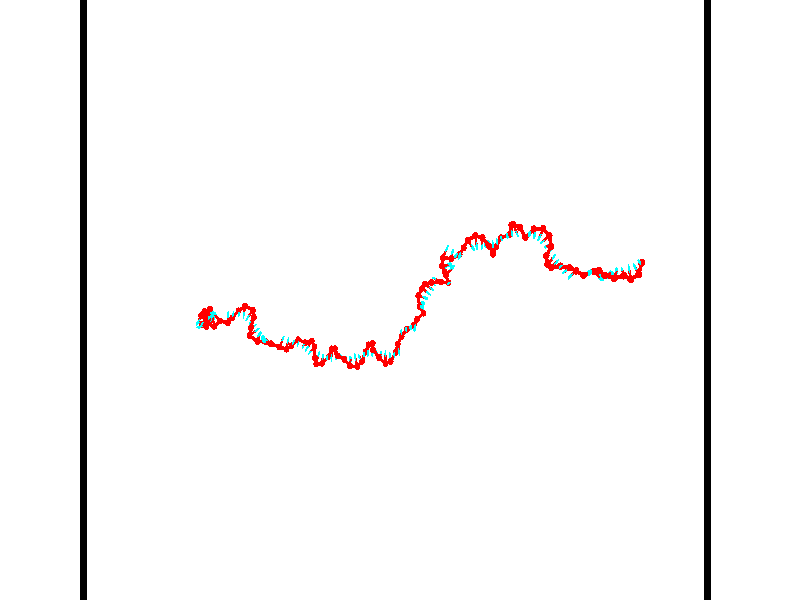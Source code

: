 // switches for output
#declare DRAW_BASES = 1; // possible values are 0, 1; only relevant for DNA ribbons
#declare DRAW_BASES_TYPE = 3; // possible values are 1, 2, 3; only relevant for DNA ribbons
#declare DRAW_FOG = 0; // set to 1 to enable fog

#include "colors.inc"

#include "transforms.inc"
background { rgb <1, 1, 1>}

#default {
   normal{
       ripples 0.25
       frequency 0.20
       turbulence 0.2
       lambda 5
   }
	finish {
		phong 0.1
		phong_size 40.
	}
}

// original window dimensions: 1024x640


// camera settings

camera {
	sky <-0, 1, 0>
	up <-0, 1, 0>
	right 1.6 * <0.99995, 0, 0.00999983>
	location <54.4867, 55, 106.329>
	look_at <55, 55, 55.0001>
	direction <0.513302, 0, -51.3289>
	angle 67.0682
}


# declare cpy_camera_pos = <54.4867, 55, 106.329>;
# if (DRAW_FOG = 1)
fog {
	fog_type 2
	up vnormalize(cpy_camera_pos)
	color rgbt<1,1,1,0.3>
	distance 1e-5
	fog_alt 3e-3
	fog_offset 88
}
# end


// LIGHTS

# declare lum = 6;
global_settings {
	ambient_light rgb lum * <0.05, 0.05, 0.05>
	max_trace_level 15
}# declare cpy_direct_light_amount = 0.25;
light_source
{	1000 * <-0.98995, -1, 1.00995>,
	rgb lum * cpy_direct_light_amount
	parallel
}

light_source
{	1000 * <0.98995, 1, -1.00995>,
	rgb lum * cpy_direct_light_amount
	parallel
}

// strand 0

// nucleotide -1

// particle -1
sphere {
	<36.535275, 53.134621, 49.907360> 0.250000
	pigment { color rgbt <1,0,0,0> }
	no_shadow
}
cylinder {
	<36.486557, 53.210632, 50.297039>,  <36.457325, 53.256241, 50.530846>, 0.100000
	pigment { color rgbt <1,0,0,0> }
	no_shadow
}
cylinder {
	<36.486557, 53.210632, 50.297039>,  <36.535275, 53.134621, 49.907360>, 0.100000
	pigment { color rgbt <1,0,0,0> }
	no_shadow
}

// particle -1
sphere {
	<36.486557, 53.210632, 50.297039> 0.100000
	pigment { color rgbt <1,0,0,0> }
	no_shadow
}
sphere {
	0, 1
	scale<0.080000,0.200000,0.300000>
	matrix <0.291385, -0.931409, 0.218111,
		0.948821, 0.310431, 0.058070,
		-0.121795, 0.190028, 0.974195,
		36.450020, 53.267639, 50.589298>
	pigment { color rgbt <0,1,1,0> }
	no_shadow
}
cylinder {
	<37.127460, 52.935188, 50.257343>,  <36.535275, 53.134621, 49.907360>, 0.130000
	pigment { color rgbt <1,0,0,0> }
	no_shadow
}

// nucleotide -1

// particle -1
sphere {
	<37.127460, 52.935188, 50.257343> 0.250000
	pigment { color rgbt <1,0,0,0> }
	no_shadow
}
cylinder {
	<36.852116, 52.928627, 50.547417>,  <36.686909, 52.924690, 50.721462>, 0.100000
	pigment { color rgbt <1,0,0,0> }
	no_shadow
}
cylinder {
	<36.852116, 52.928627, 50.547417>,  <37.127460, 52.935188, 50.257343>, 0.100000
	pigment { color rgbt <1,0,0,0> }
	no_shadow
}

// particle -1
sphere {
	<36.852116, 52.928627, 50.547417> 0.100000
	pigment { color rgbt <1,0,0,0> }
	no_shadow
}
sphere {
	0, 1
	scale<0.080000,0.200000,0.300000>
	matrix <0.313138, -0.908509, 0.276687,
		0.654296, 0.417542, 0.630519,
		-0.688361, -0.016404, 0.725182,
		36.645607, 52.923706, 50.764973>
	pigment { color rgbt <0,1,1,0> }
	no_shadow
}
cylinder {
	<37.516441, 53.359097, 50.630463>,  <37.127460, 52.935188, 50.257343>, 0.130000
	pigment { color rgbt <1,0,0,0> }
	no_shadow
}

// nucleotide -1

// particle -1
sphere {
	<37.516441, 53.359097, 50.630463> 0.250000
	pigment { color rgbt <1,0,0,0> }
	no_shadow
}
cylinder {
	<37.492138, 53.362957, 50.231220>,  <37.477554, 53.365273, 49.991676>, 0.100000
	pigment { color rgbt <1,0,0,0> }
	no_shadow
}
cylinder {
	<37.492138, 53.362957, 50.231220>,  <37.516441, 53.359097, 50.630463>, 0.100000
	pigment { color rgbt <1,0,0,0> }
	no_shadow
}

// particle -1
sphere {
	<37.492138, 53.362957, 50.231220> 0.100000
	pigment { color rgbt <1,0,0,0> }
	no_shadow
}
sphere {
	0, 1
	scale<0.080000,0.200000,0.300000>
	matrix <0.848537, -0.526085, -0.056741,
		-0.525635, -0.850378, 0.023778,
		-0.060760, 0.009648, -0.998106,
		37.473911, 53.365852, 49.931789>
	pigment { color rgbt <0,1,1,0> }
	no_shadow
}
cylinder {
	<36.803944, 53.821636, 50.843739>,  <37.516441, 53.359097, 50.630463>, 0.130000
	pigment { color rgbt <1,0,0,0> }
	no_shadow
}

// nucleotide -1

// particle -1
sphere {
	<36.803944, 53.821636, 50.843739> 0.250000
	pigment { color rgbt <1,0,0,0> }
	no_shadow
}
cylinder {
	<36.730167, 53.521744, 51.097946>,  <36.685902, 53.341808, 51.250469>, 0.100000
	pigment { color rgbt <1,0,0,0> }
	no_shadow
}
cylinder {
	<36.730167, 53.521744, 51.097946>,  <36.803944, 53.821636, 50.843739>, 0.100000
	pigment { color rgbt <1,0,0,0> }
	no_shadow
}

// particle -1
sphere {
	<36.730167, 53.521744, 51.097946> 0.100000
	pigment { color rgbt <1,0,0,0> }
	no_shadow
}
sphere {
	0, 1
	scale<0.080000,0.200000,0.300000>
	matrix <0.782019, -0.503620, -0.367170,
		0.595338, 0.429263, 0.679195,
		-0.184444, -0.749734, 0.635516,
		36.674835, 53.296825, 51.288601>
	pigment { color rgbt <0,1,1,0> }
	no_shadow
}
cylinder {
	<37.450344, 53.720005, 51.438187>,  <36.803944, 53.821636, 50.843739>, 0.130000
	pigment { color rgbt <1,0,0,0> }
	no_shadow
}

// nucleotide -1

// particle -1
sphere {
	<37.450344, 53.720005, 51.438187> 0.250000
	pigment { color rgbt <1,0,0,0> }
	no_shadow
}
cylinder {
	<37.208435, 53.441505, 51.283531>,  <37.063290, 53.274406, 51.190739>, 0.100000
	pigment { color rgbt <1,0,0,0> }
	no_shadow
}
cylinder {
	<37.208435, 53.441505, 51.283531>,  <37.450344, 53.720005, 51.438187>, 0.100000
	pigment { color rgbt <1,0,0,0> }
	no_shadow
}

// particle -1
sphere {
	<37.208435, 53.441505, 51.283531> 0.100000
	pigment { color rgbt <1,0,0,0> }
	no_shadow
}
sphere {
	0, 1
	scale<0.080000,0.200000,0.300000>
	matrix <0.792075, -0.475358, -0.382951,
		0.082837, -0.537844, 0.838965,
		-0.604777, -0.696246, -0.386635,
		37.027000, 53.232632, 51.167542>
	pigment { color rgbt <0,1,1,0> }
	no_shadow
}
cylinder {
	<37.883068, 54.324749, 51.705013>,  <37.450344, 53.720005, 51.438187>, 0.130000
	pigment { color rgbt <1,0,0,0> }
	no_shadow
}

// nucleotide -1

// particle -1
sphere {
	<37.883068, 54.324749, 51.705013> 0.250000
	pigment { color rgbt <1,0,0,0> }
	no_shadow
}
cylinder {
	<37.914059, 53.931927, 51.773796>,  <37.932652, 53.696236, 51.815063>, 0.100000
	pigment { color rgbt <1,0,0,0> }
	no_shadow
}
cylinder {
	<37.914059, 53.931927, 51.773796>,  <37.883068, 54.324749, 51.705013>, 0.100000
	pigment { color rgbt <1,0,0,0> }
	no_shadow
}

// particle -1
sphere {
	<37.914059, 53.931927, 51.773796> 0.100000
	pigment { color rgbt <1,0,0,0> }
	no_shadow
}
sphere {
	0, 1
	scale<0.080000,0.200000,0.300000>
	matrix <0.633076, 0.181700, 0.752462,
		-0.770202, 0.050561, 0.635792,
		0.077478, -0.982053, 0.171955,
		37.937302, 53.637310, 51.825382>
	pigment { color rgbt <0,1,1,0> }
	no_shadow
}
cylinder {
	<37.604053, 54.147144, 52.388958>,  <37.883068, 54.324749, 51.705013>, 0.130000
	pigment { color rgbt <1,0,0,0> }
	no_shadow
}

// nucleotide -1

// particle -1
sphere {
	<37.604053, 54.147144, 52.388958> 0.250000
	pigment { color rgbt <1,0,0,0> }
	no_shadow
}
cylinder {
	<37.919895, 53.926208, 52.282040>,  <38.109398, 53.793648, 52.217888>, 0.100000
	pigment { color rgbt <1,0,0,0> }
	no_shadow
}
cylinder {
	<37.919895, 53.926208, 52.282040>,  <37.604053, 54.147144, 52.388958>, 0.100000
	pigment { color rgbt <1,0,0,0> }
	no_shadow
}

// particle -1
sphere {
	<37.919895, 53.926208, 52.282040> 0.100000
	pigment { color rgbt <1,0,0,0> }
	no_shadow
}
sphere {
	0, 1
	scale<0.080000,0.200000,0.300000>
	matrix <0.384471, 0.105826, 0.917051,
		-0.478236, -0.826875, 0.295919,
		0.789602, -0.552340, -0.267300,
		38.156776, 53.760506, 52.201851>
	pigment { color rgbt <0,1,1,0> }
	no_shadow
}
cylinder {
	<37.805874, 53.993198, 53.139416>,  <37.604053, 54.147144, 52.388958>, 0.130000
	pigment { color rgbt <1,0,0,0> }
	no_shadow
}

// nucleotide -1

// particle -1
sphere {
	<37.805874, 53.993198, 53.139416> 0.250000
	pigment { color rgbt <1,0,0,0> }
	no_shadow
}
cylinder {
	<38.127430, 53.941738, 52.907139>,  <38.320366, 53.910862, 52.767773>, 0.100000
	pigment { color rgbt <1,0,0,0> }
	no_shadow
}
cylinder {
	<38.127430, 53.941738, 52.907139>,  <37.805874, 53.993198, 53.139416>, 0.100000
	pigment { color rgbt <1,0,0,0> }
	no_shadow
}

// particle -1
sphere {
	<38.127430, 53.941738, 52.907139> 0.100000
	pigment { color rgbt <1,0,0,0> }
	no_shadow
}
sphere {
	0, 1
	scale<0.080000,0.200000,0.300000>
	matrix <0.586675, 0.010942, 0.809749,
		-0.097817, -0.991630, 0.084270,
		0.803893, -0.128646, -0.580694,
		38.368599, 53.903145, 52.732929>
	pigment { color rgbt <0,1,1,0> }
	no_shadow
}
cylinder {
	<38.117535, 53.292084, 53.322605>,  <37.805874, 53.993198, 53.139416>, 0.130000
	pigment { color rgbt <1,0,0,0> }
	no_shadow
}

// nucleotide -1

// particle -1
sphere {
	<38.117535, 53.292084, 53.322605> 0.250000
	pigment { color rgbt <1,0,0,0> }
	no_shadow
}
cylinder {
	<38.376350, 53.575943, 53.211079>,  <38.531639, 53.746258, 53.144161>, 0.100000
	pigment { color rgbt <1,0,0,0> }
	no_shadow
}
cylinder {
	<38.376350, 53.575943, 53.211079>,  <38.117535, 53.292084, 53.322605>, 0.100000
	pigment { color rgbt <1,0,0,0> }
	no_shadow
}

// particle -1
sphere {
	<38.376350, 53.575943, 53.211079> 0.100000
	pigment { color rgbt <1,0,0,0> }
	no_shadow
}
sphere {
	0, 1
	scale<0.080000,0.200000,0.300000>
	matrix <0.404207, -0.009192, 0.914621,
		0.646500, -0.704492, -0.292794,
		0.647035, 0.709652, -0.278818,
		38.570461, 53.788837, 53.127434>
	pigment { color rgbt <0,1,1,0> }
	no_shadow
}
cylinder {
	<38.831745, 53.088383, 53.599533>,  <38.117535, 53.292084, 53.322605>, 0.130000
	pigment { color rgbt <1,0,0,0> }
	no_shadow
}

// nucleotide -1

// particle -1
sphere {
	<38.831745, 53.088383, 53.599533> 0.250000
	pigment { color rgbt <1,0,0,0> }
	no_shadow
}
cylinder {
	<38.740299, 53.473969, 53.545120>,  <38.685432, 53.705318, 53.512474>, 0.100000
	pigment { color rgbt <1,0,0,0> }
	no_shadow
}
cylinder {
	<38.740299, 53.473969, 53.545120>,  <38.831745, 53.088383, 53.599533>, 0.100000
	pigment { color rgbt <1,0,0,0> }
	no_shadow
}

// particle -1
sphere {
	<38.740299, 53.473969, 53.545120> 0.100000
	pigment { color rgbt <1,0,0,0> }
	no_shadow
}
sphere {
	0, 1
	scale<0.080000,0.200000,0.300000>
	matrix <0.249812, 0.193141, 0.948836,
		0.940918, 0.182940, -0.284966,
		-0.228619, 0.963965, -0.136029,
		38.671715, 53.763157, 53.504311>
	pigment { color rgbt <0,1,1,0> }
	no_shadow
}
cylinder {
	<39.411213, 53.480549, 53.805714>,  <38.831745, 53.088383, 53.599533>, 0.130000
	pigment { color rgbt <1,0,0,0> }
	no_shadow
}

// nucleotide -1

// particle -1
sphere {
	<39.411213, 53.480549, 53.805714> 0.250000
	pigment { color rgbt <1,0,0,0> }
	no_shadow
}
cylinder {
	<39.115540, 53.748634, 53.832306>,  <38.938133, 53.909485, 53.848263>, 0.100000
	pigment { color rgbt <1,0,0,0> }
	no_shadow
}
cylinder {
	<39.115540, 53.748634, 53.832306>,  <39.411213, 53.480549, 53.805714>, 0.100000
	pigment { color rgbt <1,0,0,0> }
	no_shadow
}

// particle -1
sphere {
	<39.115540, 53.748634, 53.832306> 0.100000
	pigment { color rgbt <1,0,0,0> }
	no_shadow
}
sphere {
	0, 1
	scale<0.080000,0.200000,0.300000>
	matrix <0.279067, 0.214952, 0.935905,
		0.612963, 0.710361, -0.345923,
		-0.739187, 0.670211, 0.066481,
		38.893784, 53.949699, 53.852249>
	pigment { color rgbt <0,1,1,0> }
	no_shadow
}
cylinder {
	<39.946644, 53.330154, 53.353531>,  <39.411213, 53.480549, 53.805714>, 0.130000
	pigment { color rgbt <1,0,0,0> }
	no_shadow
}

// nucleotide -1

// particle -1
sphere {
	<39.946644, 53.330154, 53.353531> 0.250000
	pigment { color rgbt <1,0,0,0> }
	no_shadow
}
cylinder {
	<40.008759, 53.680233, 53.536797>,  <40.046028, 53.890282, 53.646755>, 0.100000
	pigment { color rgbt <1,0,0,0> }
	no_shadow
}
cylinder {
	<40.008759, 53.680233, 53.536797>,  <39.946644, 53.330154, 53.353531>, 0.100000
	pigment { color rgbt <1,0,0,0> }
	no_shadow
}

// particle -1
sphere {
	<40.008759, 53.680233, 53.536797> 0.100000
	pigment { color rgbt <1,0,0,0> }
	no_shadow
}
sphere {
	0, 1
	scale<0.080000,0.200000,0.300000>
	matrix <0.964471, -0.033971, -0.261995,
		-0.213734, 0.482567, -0.849380,
		0.155285, 0.875200, 0.458162,
		40.055344, 53.942795, 53.674244>
	pigment { color rgbt <0,1,1,0> }
	no_shadow
}
cylinder {
	<40.213573, 53.688484, 52.904625>,  <39.946644, 53.330154, 53.353531>, 0.130000
	pigment { color rgbt <1,0,0,0> }
	no_shadow
}

// nucleotide -1

// particle -1
sphere {
	<40.213573, 53.688484, 52.904625> 0.250000
	pigment { color rgbt <1,0,0,0> }
	no_shadow
}
cylinder {
	<40.350983, 53.847637, 53.244904>,  <40.433426, 53.943127, 53.449070>, 0.100000
	pigment { color rgbt <1,0,0,0> }
	no_shadow
}
cylinder {
	<40.350983, 53.847637, 53.244904>,  <40.213573, 53.688484, 52.904625>, 0.100000
	pigment { color rgbt <1,0,0,0> }
	no_shadow
}

// particle -1
sphere {
	<40.350983, 53.847637, 53.244904> 0.100000
	pigment { color rgbt <1,0,0,0> }
	no_shadow
}
sphere {
	0, 1
	scale<0.080000,0.200000,0.300000>
	matrix <0.937444, -0.199774, -0.285112,
		0.056507, 0.895423, -0.441616,
		0.343519, 0.397880, 0.850697,
		40.454037, 53.967003, 53.500114>
	pigment { color rgbt <0,1,1,0> }
	no_shadow
}
cylinder {
	<40.727104, 54.207584, 52.773693>,  <40.213573, 53.688484, 52.904625>, 0.130000
	pigment { color rgbt <1,0,0,0> }
	no_shadow
}

// nucleotide -1

// particle -1
sphere {
	<40.727104, 54.207584, 52.773693> 0.250000
	pigment { color rgbt <1,0,0,0> }
	no_shadow
}
cylinder {
	<40.831005, 54.057487, 53.129608>,  <40.893345, 53.967430, 53.343159>, 0.100000
	pigment { color rgbt <1,0,0,0> }
	no_shadow
}
cylinder {
	<40.831005, 54.057487, 53.129608>,  <40.727104, 54.207584, 52.773693>, 0.100000
	pigment { color rgbt <1,0,0,0> }
	no_shadow
}

// particle -1
sphere {
	<40.831005, 54.057487, 53.129608> 0.100000
	pigment { color rgbt <1,0,0,0> }
	no_shadow
}
sphere {
	0, 1
	scale<0.080000,0.200000,0.300000>
	matrix <0.908727, -0.216762, -0.356693,
		0.326720, 0.901224, 0.284692,
		0.259750, -0.375246, 0.889787,
		40.908932, 53.944912, 53.396545>
	pigment { color rgbt <0,1,1,0> }
	no_shadow
}
cylinder {
	<41.368164, 54.554642, 53.014420>,  <40.727104, 54.207584, 52.773693>, 0.130000
	pigment { color rgbt <1,0,0,0> }
	no_shadow
}

// nucleotide -1

// particle -1
sphere {
	<41.368164, 54.554642, 53.014420> 0.250000
	pigment { color rgbt <1,0,0,0> }
	no_shadow
}
cylinder {
	<41.330666, 54.181240, 53.152855>,  <41.308167, 53.957199, 53.235916>, 0.100000
	pigment { color rgbt <1,0,0,0> }
	no_shadow
}
cylinder {
	<41.330666, 54.181240, 53.152855>,  <41.368164, 54.554642, 53.014420>, 0.100000
	pigment { color rgbt <1,0,0,0> }
	no_shadow
}

// particle -1
sphere {
	<41.330666, 54.181240, 53.152855> 0.100000
	pigment { color rgbt <1,0,0,0> }
	no_shadow
}
sphere {
	0, 1
	scale<0.080000,0.200000,0.300000>
	matrix <0.953336, -0.184375, -0.239075,
		0.286988, 0.307527, 0.907229,
		-0.093748, -0.933506, 0.346090,
		41.302540, 53.901188, 53.256683>
	pigment { color rgbt <0,1,1,0> }
	no_shadow
}
cylinder {
	<42.074287, 54.262745, 53.096352>,  <41.368164, 54.554642, 53.014420>, 0.130000
	pigment { color rgbt <1,0,0,0> }
	no_shadow
}

// nucleotide -1

// particle -1
sphere {
	<42.074287, 54.262745, 53.096352> 0.250000
	pigment { color rgbt <1,0,0,0> }
	no_shadow
}
cylinder {
	<41.835041, 53.950432, 53.168610>,  <41.691494, 53.763042, 53.211964>, 0.100000
	pigment { color rgbt <1,0,0,0> }
	no_shadow
}
cylinder {
	<41.835041, 53.950432, 53.168610>,  <42.074287, 54.262745, 53.096352>, 0.100000
	pigment { color rgbt <1,0,0,0> }
	no_shadow
}

// particle -1
sphere {
	<41.835041, 53.950432, 53.168610> 0.100000
	pigment { color rgbt <1,0,0,0> }
	no_shadow
}
sphere {
	0, 1
	scale<0.080000,0.200000,0.300000>
	matrix <0.778200, -0.619702, -0.101857,
		0.191472, 0.079654, 0.978260,
		-0.598117, -0.780785, 0.180642,
		41.655605, 53.716198, 53.222801>
	pigment { color rgbt <0,1,1,0> }
	no_shadow
}
cylinder {
	<42.289349, 53.755894, 53.668194>,  <42.074287, 54.262745, 53.096352>, 0.130000
	pigment { color rgbt <1,0,0,0> }
	no_shadow
}

// nucleotide -1

// particle -1
sphere {
	<42.289349, 53.755894, 53.668194> 0.250000
	pigment { color rgbt <1,0,0,0> }
	no_shadow
}
cylinder {
	<42.083046, 53.544220, 53.398685>,  <41.959267, 53.417217, 53.236980>, 0.100000
	pigment { color rgbt <1,0,0,0> }
	no_shadow
}
cylinder {
	<42.083046, 53.544220, 53.398685>,  <42.289349, 53.755894, 53.668194>, 0.100000
	pigment { color rgbt <1,0,0,0> }
	no_shadow
}

// particle -1
sphere {
	<42.083046, 53.544220, 53.398685> 0.100000
	pigment { color rgbt <1,0,0,0> }
	no_shadow
}
sphere {
	0, 1
	scale<0.080000,0.200000,0.300000>
	matrix <0.686138, -0.726075, 0.045041,
		-0.513041, -0.439068, 0.737569,
		-0.515755, -0.529183, -0.673768,
		41.928318, 53.385464, 53.196556>
	pigment { color rgbt <0,1,1,0> }
	no_shadow
}
cylinder {
	<42.075264, 52.980404, 53.920807>,  <42.289349, 53.755894, 53.668194>, 0.130000
	pigment { color rgbt <1,0,0,0> }
	no_shadow
}

// nucleotide -1

// particle -1
sphere {
	<42.075264, 52.980404, 53.920807> 0.250000
	pigment { color rgbt <1,0,0,0> }
	no_shadow
}
cylinder {
	<42.163425, 53.053539, 53.537560>,  <42.216324, 53.097420, 53.307610>, 0.100000
	pigment { color rgbt <1,0,0,0> }
	no_shadow
}
cylinder {
	<42.163425, 53.053539, 53.537560>,  <42.075264, 52.980404, 53.920807>, 0.100000
	pigment { color rgbt <1,0,0,0> }
	no_shadow
}

// particle -1
sphere {
	<42.163425, 53.053539, 53.537560> 0.100000
	pigment { color rgbt <1,0,0,0> }
	no_shadow
}
sphere {
	0, 1
	scale<0.080000,0.200000,0.300000>
	matrix <0.496785, -0.866370, -0.051054,
		-0.839421, -0.464727, -0.281783,
		0.220402, 0.182842, -0.958119,
		42.229546, 53.108391, 53.250122>
	pigment { color rgbt <0,1,1,0> }
	no_shadow
}
cylinder {
	<41.860500, 52.421425, 53.434883>,  <42.075264, 52.980404, 53.920807>, 0.130000
	pigment { color rgbt <1,0,0,0> }
	no_shadow
}

// nucleotide -1

// particle -1
sphere {
	<41.860500, 52.421425, 53.434883> 0.250000
	pigment { color rgbt <1,0,0,0> }
	no_shadow
}
cylinder {
	<42.194286, 52.632473, 53.371269>,  <42.394558, 52.759102, 53.333099>, 0.100000
	pigment { color rgbt <1,0,0,0> }
	no_shadow
}
cylinder {
	<42.194286, 52.632473, 53.371269>,  <41.860500, 52.421425, 53.434883>, 0.100000
	pigment { color rgbt <1,0,0,0> }
	no_shadow
}

// particle -1
sphere {
	<42.194286, 52.632473, 53.371269> 0.100000
	pigment { color rgbt <1,0,0,0> }
	no_shadow
}
sphere {
	0, 1
	scale<0.080000,0.200000,0.300000>
	matrix <0.541968, -0.837989, 0.063597,
		-0.099716, -0.139262, -0.985222,
		0.834462, 0.527617, -0.159037,
		42.444626, 52.790756, 53.323559>
	pigment { color rgbt <0,1,1,0> }
	no_shadow
}
cylinder {
	<42.453568, 51.946468, 53.046120>,  <41.860500, 52.421425, 53.434883>, 0.130000
	pigment { color rgbt <1,0,0,0> }
	no_shadow
}

// nucleotide -1

// particle -1
sphere {
	<42.453568, 51.946468, 53.046120> 0.250000
	pigment { color rgbt <1,0,0,0> }
	no_shadow
}
cylinder {
	<42.608967, 52.257835, 53.243355>,  <42.702206, 52.444656, 53.361694>, 0.100000
	pigment { color rgbt <1,0,0,0> }
	no_shadow
}
cylinder {
	<42.608967, 52.257835, 53.243355>,  <42.453568, 51.946468, 53.046120>, 0.100000
	pigment { color rgbt <1,0,0,0> }
	no_shadow
}

// particle -1
sphere {
	<42.608967, 52.257835, 53.243355> 0.100000
	pigment { color rgbt <1,0,0,0> }
	no_shadow
}
sphere {
	0, 1
	scale<0.080000,0.200000,0.300000>
	matrix <0.630535, -0.614798, 0.473761,
		0.671933, 0.126854, -0.729667,
		0.388500, 0.778416, 0.493088,
		42.725517, 52.491360, 53.391281>
	pigment { color rgbt <0,1,1,0> }
	no_shadow
}
cylinder {
	<43.206257, 51.925964, 52.969505>,  <42.453568, 51.946468, 53.046120>, 0.130000
	pigment { color rgbt <1,0,0,0> }
	no_shadow
}

// nucleotide -1

// particle -1
sphere {
	<43.206257, 51.925964, 52.969505> 0.250000
	pigment { color rgbt <1,0,0,0> }
	no_shadow
}
cylinder {
	<43.119125, 52.117149, 53.309883>,  <43.066845, 52.231861, 53.514111>, 0.100000
	pigment { color rgbt <1,0,0,0> }
	no_shadow
}
cylinder {
	<43.119125, 52.117149, 53.309883>,  <43.206257, 51.925964, 52.969505>, 0.100000
	pigment { color rgbt <1,0,0,0> }
	no_shadow
}

// particle -1
sphere {
	<43.119125, 52.117149, 53.309883> 0.100000
	pigment { color rgbt <1,0,0,0> }
	no_shadow
}
sphere {
	0, 1
	scale<0.080000,0.200000,0.300000>
	matrix <0.809740, -0.398236, 0.430962,
		0.544859, 0.782920, -0.300275,
		-0.217829, 0.477958, 0.850945,
		43.053776, 52.260536, 53.565166>
	pigment { color rgbt <0,1,1,0> }
	no_shadow
}
cylinder {
	<43.712273, 51.800129, 53.356915>,  <43.206257, 51.925964, 52.969505>, 0.130000
	pigment { color rgbt <1,0,0,0> }
	no_shadow
}

// nucleotide -1

// particle -1
sphere {
	<43.712273, 51.800129, 53.356915> 0.250000
	pigment { color rgbt <1,0,0,0> }
	no_shadow
}
cylinder {
	<43.473106, 51.944077, 53.643410>,  <43.329605, 52.030445, 53.815308>, 0.100000
	pigment { color rgbt <1,0,0,0> }
	no_shadow
}
cylinder {
	<43.473106, 51.944077, 53.643410>,  <43.712273, 51.800129, 53.356915>, 0.100000
	pigment { color rgbt <1,0,0,0> }
	no_shadow
}

// particle -1
sphere {
	<43.473106, 51.944077, 53.643410> 0.100000
	pigment { color rgbt <1,0,0,0> }
	no_shadow
}
sphere {
	0, 1
	scale<0.080000,0.200000,0.300000>
	matrix <0.492932, -0.539531, 0.682586,
		0.632072, 0.761184, 0.145204,
		-0.597916, 0.359868, 0.716234,
		43.293732, 52.052036, 53.858280>
	pigment { color rgbt <0,1,1,0> }
	no_shadow
}
cylinder {
	<44.442268, 51.557198, 53.244263>,  <43.712273, 51.800129, 53.356915>, 0.130000
	pigment { color rgbt <1,0,0,0> }
	no_shadow
}

// nucleotide -1

// particle -1
sphere {
	<44.442268, 51.557198, 53.244263> 0.250000
	pigment { color rgbt <1,0,0,0> }
	no_shadow
}
cylinder {
	<44.577892, 51.890316, 53.069229>,  <44.659267, 52.090187, 52.964207>, 0.100000
	pigment { color rgbt <1,0,0,0> }
	no_shadow
}
cylinder {
	<44.577892, 51.890316, 53.069229>,  <44.442268, 51.557198, 53.244263>, 0.100000
	pigment { color rgbt <1,0,0,0> }
	no_shadow
}

// particle -1
sphere {
	<44.577892, 51.890316, 53.069229> 0.100000
	pigment { color rgbt <1,0,0,0> }
	no_shadow
}
sphere {
	0, 1
	scale<0.080000,0.200000,0.300000>
	matrix <0.914416, -0.401056, -0.054749,
		-0.221091, -0.381572, -0.897508,
		0.339061, 0.832800, -0.437586,
		44.679611, 52.140156, 52.937954>
	pigment { color rgbt <0,1,1,0> }
	no_shadow
}
cylinder {
	<44.969322, 51.368820, 52.729450>,  <44.442268, 51.557198, 53.244263>, 0.130000
	pigment { color rgbt <1,0,0,0> }
	no_shadow
}

// nucleotide -1

// particle -1
sphere {
	<44.969322, 51.368820, 52.729450> 0.250000
	pigment { color rgbt <1,0,0,0> }
	no_shadow
}
cylinder {
	<45.068295, 51.739395, 52.842934>,  <45.127678, 51.961739, 52.911026>, 0.100000
	pigment { color rgbt <1,0,0,0> }
	no_shadow
}
cylinder {
	<45.068295, 51.739395, 52.842934>,  <44.969322, 51.368820, 52.729450>, 0.100000
	pigment { color rgbt <1,0,0,0> }
	no_shadow
}

// particle -1
sphere {
	<45.068295, 51.739395, 52.842934> 0.100000
	pigment { color rgbt <1,0,0,0> }
	no_shadow
}
sphere {
	0, 1
	scale<0.080000,0.200000,0.300000>
	matrix <0.960528, -0.272966, 0.053634,
		0.127132, 0.259243, -0.957408,
		0.247435, 0.926435, 0.283713,
		45.142525, 52.017326, 52.928047>
	pigment { color rgbt <0,1,1,0> }
	no_shadow
}
cylinder {
	<45.343601, 51.600742, 52.332691>,  <44.969322, 51.368820, 52.729450>, 0.130000
	pigment { color rgbt <1,0,0,0> }
	no_shadow
}

// nucleotide -1

// particle -1
sphere {
	<45.343601, 51.600742, 52.332691> 0.250000
	pigment { color rgbt <1,0,0,0> }
	no_shadow
}
cylinder {
	<45.490456, 51.760841, 52.668552>,  <45.578568, 51.856899, 52.870068>, 0.100000
	pigment { color rgbt <1,0,0,0> }
	no_shadow
}
cylinder {
	<45.490456, 51.760841, 52.668552>,  <45.343601, 51.600742, 52.332691>, 0.100000
	pigment { color rgbt <1,0,0,0> }
	no_shadow
}

// particle -1
sphere {
	<45.490456, 51.760841, 52.668552> 0.100000
	pigment { color rgbt <1,0,0,0> }
	no_shadow
}
sphere {
	0, 1
	scale<0.080000,0.200000,0.300000>
	matrix <0.891098, -0.410211, -0.194089,
		0.266752, 0.819470, -0.507259,
		0.367134, 0.400244, 0.839653,
		45.600597, 51.880913, 52.920448>
	pigment { color rgbt <0,1,1,0> }
	no_shadow
}
cylinder {
	<45.907921, 52.049500, 52.162430>,  <45.343601, 51.600742, 52.332691>, 0.130000
	pigment { color rgbt <1,0,0,0> }
	no_shadow
}

// nucleotide -1

// particle -1
sphere {
	<45.907921, 52.049500, 52.162430> 0.250000
	pigment { color rgbt <1,0,0,0> }
	no_shadow
}
cylinder {
	<45.947090, 51.877792, 52.521572>,  <45.970592, 51.774769, 52.737057>, 0.100000
	pigment { color rgbt <1,0,0,0> }
	no_shadow
}
cylinder {
	<45.947090, 51.877792, 52.521572>,  <45.907921, 52.049500, 52.162430>, 0.100000
	pigment { color rgbt <1,0,0,0> }
	no_shadow
}

// particle -1
sphere {
	<45.947090, 51.877792, 52.521572> 0.100000
	pigment { color rgbt <1,0,0,0> }
	no_shadow
}
sphere {
	0, 1
	scale<0.080000,0.200000,0.300000>
	matrix <0.850794, -0.431932, -0.299305,
		0.516294, 0.793197, 0.322924,
		0.097926, -0.429271, 0.897851,
		45.976467, 51.749012, 52.790928>
	pigment { color rgbt <0,1,1,0> }
	no_shadow
}
cylinder {
	<46.539047, 51.822750, 52.168201>,  <45.907921, 52.049500, 52.162430>, 0.130000
	pigment { color rgbt <1,0,0,0> }
	no_shadow
}

// nucleotide -1

// particle -1
sphere {
	<46.539047, 51.822750, 52.168201> 0.250000
	pigment { color rgbt <1,0,0,0> }
	no_shadow
}
cylinder {
	<46.484802, 51.680752, 52.538193>,  <46.452255, 51.595551, 52.760189>, 0.100000
	pigment { color rgbt <1,0,0,0> }
	no_shadow
}
cylinder {
	<46.484802, 51.680752, 52.538193>,  <46.539047, 51.822750, 52.168201>, 0.100000
	pigment { color rgbt <1,0,0,0> }
	no_shadow
}

// particle -1
sphere {
	<46.484802, 51.680752, 52.538193> 0.100000
	pigment { color rgbt <1,0,0,0> }
	no_shadow
}
sphere {
	0, 1
	scale<0.080000,0.200000,0.300000>
	matrix <0.884891, -0.463311, -0.048081,
		0.445621, 0.811985, 0.376965,
		-0.135611, -0.354998, 0.924979,
		46.444118, 51.574253, 52.815685>
	pigment { color rgbt <0,1,1,0> }
	no_shadow
}
cylinder {
	<47.180557, 51.958721, 52.529346>,  <46.539047, 51.822750, 52.168201>, 0.130000
	pigment { color rgbt <1,0,0,0> }
	no_shadow
}

// nucleotide -1

// particle -1
sphere {
	<47.180557, 51.958721, 52.529346> 0.250000
	pigment { color rgbt <1,0,0,0> }
	no_shadow
}
cylinder {
	<46.953209, 51.653687, 52.652908>,  <46.816799, 51.470665, 52.727043>, 0.100000
	pigment { color rgbt <1,0,0,0> }
	no_shadow
}
cylinder {
	<46.953209, 51.653687, 52.652908>,  <47.180557, 51.958721, 52.529346>, 0.100000
	pigment { color rgbt <1,0,0,0> }
	no_shadow
}

// particle -1
sphere {
	<46.953209, 51.653687, 52.652908> 0.100000
	pigment { color rgbt <1,0,0,0> }
	no_shadow
}
sphere {
	0, 1
	scale<0.080000,0.200000,0.300000>
	matrix <0.769107, -0.625805, -0.129777,
		0.292278, 0.163817, 0.942198,
		-0.568373, -0.762582, 0.308902,
		46.782696, 51.424911, 52.745579>
	pigment { color rgbt <0,1,1,0> }
	no_shadow
}
cylinder {
	<47.484051, 51.563652, 53.049694>,  <47.180557, 51.958721, 52.529346>, 0.130000
	pigment { color rgbt <1,0,0,0> }
	no_shadow
}

// nucleotide -1

// particle -1
sphere {
	<47.484051, 51.563652, 53.049694> 0.250000
	pigment { color rgbt <1,0,0,0> }
	no_shadow
}
cylinder {
	<47.234577, 51.324524, 52.848251>,  <47.084892, 51.181046, 52.727386>, 0.100000
	pigment { color rgbt <1,0,0,0> }
	no_shadow
}
cylinder {
	<47.234577, 51.324524, 52.848251>,  <47.484051, 51.563652, 53.049694>, 0.100000
	pigment { color rgbt <1,0,0,0> }
	no_shadow
}

// particle -1
sphere {
	<47.234577, 51.324524, 52.848251> 0.100000
	pigment { color rgbt <1,0,0,0> }
	no_shadow
}
sphere {
	0, 1
	scale<0.080000,0.200000,0.300000>
	matrix <0.764819, -0.599779, -0.235196,
		-0.161447, -0.531857, 0.831302,
		-0.623688, -0.597824, -0.503607,
		47.047470, 51.145176, 52.697170>
	pigment { color rgbt <0,1,1,0> }
	no_shadow
}
cylinder {
	<47.535824, 50.765751, 53.210003>,  <47.484051, 51.563652, 53.049694>, 0.130000
	pigment { color rgbt <1,0,0,0> }
	no_shadow
}

// nucleotide -1

// particle -1
sphere {
	<47.535824, 50.765751, 53.210003> 0.250000
	pigment { color rgbt <1,0,0,0> }
	no_shadow
}
cylinder {
	<47.468712, 50.894993, 52.837456>,  <47.428444, 50.972538, 52.613926>, 0.100000
	pigment { color rgbt <1,0,0,0> }
	no_shadow
}
cylinder {
	<47.468712, 50.894993, 52.837456>,  <47.535824, 50.765751, 53.210003>, 0.100000
	pigment { color rgbt <1,0,0,0> }
	no_shadow
}

// particle -1
sphere {
	<47.468712, 50.894993, 52.837456> 0.100000
	pigment { color rgbt <1,0,0,0> }
	no_shadow
}
sphere {
	0, 1
	scale<0.080000,0.200000,0.300000>
	matrix <0.955929, -0.177580, -0.233806,
		-0.240938, -0.929551, -0.279075,
		-0.167776, 0.323109, -0.931371,
		47.418381, 50.991924, 52.558044>
	pigment { color rgbt <0,1,1,0> }
	no_shadow
}
cylinder {
	<47.570927, 50.254066, 52.638580>,  <47.535824, 50.765751, 53.210003>, 0.130000
	pigment { color rgbt <1,0,0,0> }
	no_shadow
}

// nucleotide -1

// particle -1
sphere {
	<47.570927, 50.254066, 52.638580> 0.250000
	pigment { color rgbt <1,0,0,0> }
	no_shadow
}
cylinder {
	<47.679268, 50.631428, 52.562035>,  <47.744274, 50.857845, 52.516109>, 0.100000
	pigment { color rgbt <1,0,0,0> }
	no_shadow
}
cylinder {
	<47.679268, 50.631428, 52.562035>,  <47.570927, 50.254066, 52.638580>, 0.100000
	pigment { color rgbt <1,0,0,0> }
	no_shadow
}

// particle -1
sphere {
	<47.679268, 50.631428, 52.562035> 0.100000
	pigment { color rgbt <1,0,0,0> }
	no_shadow
}
sphere {
	0, 1
	scale<0.080000,0.200000,0.300000>
	matrix <0.949847, -0.294205, -0.105988,
		-0.156289, -0.153056, -0.975780,
		0.270858, 0.943407, -0.191361,
		47.760525, 50.914452, 52.504627>
	pigment { color rgbt <0,1,1,0> }
	no_shadow
}
cylinder {
	<48.027344, 50.242844, 52.042004>,  <47.570927, 50.254066, 52.638580>, 0.130000
	pigment { color rgbt <1,0,0,0> }
	no_shadow
}

// nucleotide -1

// particle -1
sphere {
	<48.027344, 50.242844, 52.042004> 0.250000
	pigment { color rgbt <1,0,0,0> }
	no_shadow
}
cylinder {
	<48.089382, 50.534565, 52.308556>,  <48.126606, 50.709599, 52.468487>, 0.100000
	pigment { color rgbt <1,0,0,0> }
	no_shadow
}
cylinder {
	<48.089382, 50.534565, 52.308556>,  <48.027344, 50.242844, 52.042004>, 0.100000
	pigment { color rgbt <1,0,0,0> }
	no_shadow
}

// particle -1
sphere {
	<48.089382, 50.534565, 52.308556> 0.100000
	pigment { color rgbt <1,0,0,0> }
	no_shadow
}
sphere {
	0, 1
	scale<0.080000,0.200000,0.300000>
	matrix <0.981977, -0.187562, -0.023273,
		0.108015, 0.657984, -0.745245,
		0.155094, 0.729299, 0.666385,
		48.135910, 50.753353, 52.508472>
	pigment { color rgbt <0,1,1,0> }
	no_shadow
}
cylinder {
	<48.593594, 50.735817, 51.684074>,  <48.027344, 50.242844, 52.042004>, 0.130000
	pigment { color rgbt <1,0,0,0> }
	no_shadow
}

// nucleotide -1

// particle -1
sphere {
	<48.593594, 50.735817, 51.684074> 0.250000
	pigment { color rgbt <1,0,0,0> }
	no_shadow
}
cylinder {
	<48.552261, 50.726250, 52.081818>,  <48.527462, 50.720509, 52.320465>, 0.100000
	pigment { color rgbt <1,0,0,0> }
	no_shadow
}
cylinder {
	<48.552261, 50.726250, 52.081818>,  <48.593594, 50.735817, 51.684074>, 0.100000
	pigment { color rgbt <1,0,0,0> }
	no_shadow
}

// particle -1
sphere {
	<48.552261, 50.726250, 52.081818> 0.100000
	pigment { color rgbt <1,0,0,0> }
	no_shadow
}
sphere {
	0, 1
	scale<0.080000,0.200000,0.300000>
	matrix <0.992571, -0.067032, 0.101531,
		0.064226, 0.997464, 0.030666,
		-0.103329, -0.023917, 0.994360,
		48.521263, 50.719074, 52.380127>
	pigment { color rgbt <0,1,1,0> }
	no_shadow
}
cylinder {
	<48.889114, 51.346085, 52.031151>,  <48.593594, 50.735817, 51.684074>, 0.130000
	pigment { color rgbt <1,0,0,0> }
	no_shadow
}

// nucleotide -1

// particle -1
sphere {
	<48.889114, 51.346085, 52.031151> 0.250000
	pigment { color rgbt <1,0,0,0> }
	no_shadow
}
cylinder {
	<48.891991, 50.975796, 52.182400>,  <48.893715, 50.753620, 52.273151>, 0.100000
	pigment { color rgbt <1,0,0,0> }
	no_shadow
}
cylinder {
	<48.891991, 50.975796, 52.182400>,  <48.889114, 51.346085, 52.031151>, 0.100000
	pigment { color rgbt <1,0,0,0> }
	no_shadow
}

// particle -1
sphere {
	<48.891991, 50.975796, 52.182400> 0.100000
	pigment { color rgbt <1,0,0,0> }
	no_shadow
}
sphere {
	0, 1
	scale<0.080000,0.200000,0.300000>
	matrix <0.999725, 0.015096, 0.017946,
		-0.022321, 0.377892, 0.925581,
		0.007191, -0.925727, 0.378125,
		48.894150, 50.698078, 52.295837>
	pigment { color rgbt <0,1,1,0> }
	no_shadow
}
cylinder {
	<49.254910, 51.392918, 52.709160>,  <48.889114, 51.346085, 52.031151>, 0.130000
	pigment { color rgbt <1,0,0,0> }
	no_shadow
}

// nucleotide -1

// particle -1
sphere {
	<49.254910, 51.392918, 52.709160> 0.250000
	pigment { color rgbt <1,0,0,0> }
	no_shadow
}
cylinder {
	<49.282330, 51.035446, 52.531784>,  <49.298782, 50.820961, 52.425358>, 0.100000
	pigment { color rgbt <1,0,0,0> }
	no_shadow
}
cylinder {
	<49.282330, 51.035446, 52.531784>,  <49.254910, 51.392918, 52.709160>, 0.100000
	pigment { color rgbt <1,0,0,0> }
	no_shadow
}

// particle -1
sphere {
	<49.282330, 51.035446, 52.531784> 0.100000
	pigment { color rgbt <1,0,0,0> }
	no_shadow
}
sphere {
	0, 1
	scale<0.080000,0.200000,0.300000>
	matrix <0.996352, 0.083973, -0.015206,
		0.050826, -0.440776, 0.896177,
		0.068552, -0.893681, -0.443436,
		49.302895, 50.767342, 52.398754>
	pigment { color rgbt <0,1,1,0> }
	no_shadow
}
cylinder {
	<49.521580, 50.898720, 53.121326>,  <49.254910, 51.392918, 52.709160>, 0.130000
	pigment { color rgbt <1,0,0,0> }
	no_shadow
}

// nucleotide -1

// particle -1
sphere {
	<49.521580, 50.898720, 53.121326> 0.250000
	pigment { color rgbt <1,0,0,0> }
	no_shadow
}
cylinder {
	<49.642059, 50.852726, 52.742683>,  <49.714348, 50.825130, 52.515499>, 0.100000
	pigment { color rgbt <1,0,0,0> }
	no_shadow
}
cylinder {
	<49.642059, 50.852726, 52.742683>,  <49.521580, 50.898720, 53.121326>, 0.100000
	pigment { color rgbt <1,0,0,0> }
	no_shadow
}

// particle -1
sphere {
	<49.642059, 50.852726, 52.742683> 0.100000
	pigment { color rgbt <1,0,0,0> }
	no_shadow
}
sphere {
	0, 1
	scale<0.080000,0.200000,0.300000>
	matrix <0.922787, 0.285312, 0.258961,
		0.240301, -0.951512, 0.192042,
		0.301196, -0.114985, -0.946604,
		49.732418, 50.818230, 52.458702>
	pigment { color rgbt <0,1,1,0> }
	no_shadow
}
cylinder {
	<50.155621, 50.662964, 53.420559>,  <49.521580, 50.898720, 53.121326>, 0.130000
	pigment { color rgbt <1,0,0,0> }
	no_shadow
}

// nucleotide -1

// particle -1
sphere {
	<50.155621, 50.662964, 53.420559> 0.250000
	pigment { color rgbt <1,0,0,0> }
	no_shadow
}
cylinder {
	<50.212868, 50.659203, 53.024696>,  <50.247215, 50.656944, 52.787178>, 0.100000
	pigment { color rgbt <1,0,0,0> }
	no_shadow
}
cylinder {
	<50.212868, 50.659203, 53.024696>,  <50.155621, 50.662964, 53.420559>, 0.100000
	pigment { color rgbt <1,0,0,0> }
	no_shadow
}

// particle -1
sphere {
	<50.212868, 50.659203, 53.024696> 0.100000
	pigment { color rgbt <1,0,0,0> }
	no_shadow
}
sphere {
	0, 1
	scale<0.080000,0.200000,0.300000>
	matrix <0.980927, 0.134233, 0.140582,
		0.131523, -0.990905, 0.028439,
		0.143121, -0.009406, -0.989661,
		50.255802, 50.656380, 52.727798>
	pigment { color rgbt <0,1,1,0> }
	no_shadow
}
cylinder {
	<50.624298, 50.182930, 53.415577>,  <50.155621, 50.662964, 53.420559>, 0.130000
	pigment { color rgbt <1,0,0,0> }
	no_shadow
}

// nucleotide -1

// particle -1
sphere {
	<50.624298, 50.182930, 53.415577> 0.250000
	pigment { color rgbt <1,0,0,0> }
	no_shadow
}
cylinder {
	<50.634079, 50.446709, 53.115036>,  <50.639950, 50.604977, 52.934711>, 0.100000
	pigment { color rgbt <1,0,0,0> }
	no_shadow
}
cylinder {
	<50.634079, 50.446709, 53.115036>,  <50.624298, 50.182930, 53.415577>, 0.100000
	pigment { color rgbt <1,0,0,0> }
	no_shadow
}

// particle -1
sphere {
	<50.634079, 50.446709, 53.115036> 0.100000
	pigment { color rgbt <1,0,0,0> }
	no_shadow
}
sphere {
	0, 1
	scale<0.080000,0.200000,0.300000>
	matrix <0.807833, 0.429703, 0.403436,
		0.588903, -0.616836, -0.522213,
		0.024457, 0.659446, -0.751354,
		50.641415, 50.644543, 52.889629>
	pigment { color rgbt <0,1,1,0> }
	no_shadow
}
cylinder {
	<51.243969, 50.091496, 52.972691>,  <50.624298, 50.182930, 53.415577>, 0.130000
	pigment { color rgbt <1,0,0,0> }
	no_shadow
}

// nucleotide -1

// particle -1
sphere {
	<51.243969, 50.091496, 52.972691> 0.250000
	pigment { color rgbt <1,0,0,0> }
	no_shadow
}
cylinder {
	<51.143433, 50.478577, 52.964989>,  <51.083111, 50.710827, 52.960365>, 0.100000
	pigment { color rgbt <1,0,0,0> }
	no_shadow
}
cylinder {
	<51.143433, 50.478577, 52.964989>,  <51.243969, 50.091496, 52.972691>, 0.100000
	pigment { color rgbt <1,0,0,0> }
	no_shadow
}

// particle -1
sphere {
	<51.143433, 50.478577, 52.964989> 0.100000
	pigment { color rgbt <1,0,0,0> }
	no_shadow
}
sphere {
	0, 1
	scale<0.080000,0.200000,0.300000>
	matrix <0.935586, 0.248003, 0.251344,
		0.248003, 0.045157, -0.967706,
		-0.251344, 0.967706, -0.019257,
		51.068031, 50.768890, 52.959213>
	pigment { color rgbt <0,1,1,0> }
	no_shadow
}
cylinder {
	<51.651936, 50.459122, 52.573910>,  <51.243969, 50.091496, 52.972691>, 0.130000
	pigment { color rgbt <1,0,0,0> }
	no_shadow
}

// nucleotide -1

// particle -1
sphere {
	<51.651936, 50.459122, 52.573910> 0.250000
	pigment { color rgbt <1,0,0,0> }
	no_shadow
}
cylinder {
	<51.521000, 50.677044, 52.882721>,  <51.442436, 50.807796, 53.068008>, 0.100000
	pigment { color rgbt <1,0,0,0> }
	no_shadow
}
cylinder {
	<51.521000, 50.677044, 52.882721>,  <51.651936, 50.459122, 52.573910>, 0.100000
	pigment { color rgbt <1,0,0,0> }
	no_shadow
}

// particle -1
sphere {
	<51.521000, 50.677044, 52.882721> 0.100000
	pigment { color rgbt <1,0,0,0> }
	no_shadow
}
sphere {
	0, 1
	scale<0.080000,0.200000,0.300000>
	matrix <0.931033, 0.325459, 0.165089,
		-0.161322, 0.772827, -0.613770,
		-0.327343, 0.544808, 0.772031,
		51.422798, 50.840485, 53.114330>
	pigment { color rgbt <0,1,1,0> }
	no_shadow
}
cylinder {
	<51.928528, 51.148262, 52.413853>,  <51.651936, 50.459122, 52.573910>, 0.130000
	pigment { color rgbt <1,0,0,0> }
	no_shadow
}

// nucleotide -1

// particle -1
sphere {
	<51.928528, 51.148262, 52.413853> 0.250000
	pigment { color rgbt <1,0,0,0> }
	no_shadow
}
cylinder {
	<51.874435, 51.063118, 52.800926>,  <51.841980, 51.012032, 53.033169>, 0.100000
	pigment { color rgbt <1,0,0,0> }
	no_shadow
}
cylinder {
	<51.874435, 51.063118, 52.800926>,  <51.928528, 51.148262, 52.413853>, 0.100000
	pigment { color rgbt <1,0,0,0> }
	no_shadow
}

// particle -1
sphere {
	<51.874435, 51.063118, 52.800926> 0.100000
	pigment { color rgbt <1,0,0,0> }
	no_shadow
}
sphere {
	0, 1
	scale<0.080000,0.200000,0.300000>
	matrix <0.960542, 0.211410, 0.180736,
		-0.243049, 0.953937, 0.175873,
		-0.135230, -0.212861, 0.967679,
		51.833866, 50.999260, 53.091228>
	pigment { color rgbt <0,1,1,0> }
	no_shadow
}
cylinder {
	<52.238064, 51.695435, 52.868454>,  <51.928528, 51.148262, 52.413853>, 0.130000
	pigment { color rgbt <1,0,0,0> }
	no_shadow
}

// nucleotide -1

// particle -1
sphere {
	<52.238064, 51.695435, 52.868454> 0.250000
	pigment { color rgbt <1,0,0,0> }
	no_shadow
}
cylinder {
	<52.216503, 51.358803, 53.083427>,  <52.203568, 51.156822, 53.212410>, 0.100000
	pigment { color rgbt <1,0,0,0> }
	no_shadow
}
cylinder {
	<52.216503, 51.358803, 53.083427>,  <52.238064, 51.695435, 52.868454>, 0.100000
	pigment { color rgbt <1,0,0,0> }
	no_shadow
}

// particle -1
sphere {
	<52.216503, 51.358803, 53.083427> 0.100000
	pigment { color rgbt <1,0,0,0> }
	no_shadow
}
sphere {
	0, 1
	scale<0.080000,0.200000,0.300000>
	matrix <0.996690, -0.012546, 0.080324,
		-0.060856, 0.539984, 0.839472,
		-0.053905, -0.841582, 0.537433,
		52.200333, 51.106327, 53.244656>
	pigment { color rgbt <0,1,1,0> }
	no_shadow
}
cylinder {
	<52.628742, 51.834892, 53.385986>,  <52.238064, 51.695435, 52.868454>, 0.130000
	pigment { color rgbt <1,0,0,0> }
	no_shadow
}

// nucleotide -1

// particle -1
sphere {
	<52.628742, 51.834892, 53.385986> 0.250000
	pigment { color rgbt <1,0,0,0> }
	no_shadow
}
cylinder {
	<52.609459, 51.437279, 53.346851>,  <52.597889, 51.198711, 53.323368>, 0.100000
	pigment { color rgbt <1,0,0,0> }
	no_shadow
}
cylinder {
	<52.609459, 51.437279, 53.346851>,  <52.628742, 51.834892, 53.385986>, 0.100000
	pigment { color rgbt <1,0,0,0> }
	no_shadow
}

// particle -1
sphere {
	<52.609459, 51.437279, 53.346851> 0.100000
	pigment { color rgbt <1,0,0,0> }
	no_shadow
}
sphere {
	0, 1
	scale<0.080000,0.200000,0.300000>
	matrix <0.941601, -0.077911, 0.327593,
		-0.333261, -0.076334, 0.939739,
		-0.048210, -0.994034, -0.097841,
		52.594997, 51.139069, 53.317497>
	pigment { color rgbt <0,1,1,0> }
	no_shadow
}
cylinder {
	<52.659504, 51.421299, 54.088314>,  <52.628742, 51.834892, 53.385986>, 0.130000
	pigment { color rgbt <1,0,0,0> }
	no_shadow
}

// nucleotide -1

// particle -1
sphere {
	<52.659504, 51.421299, 54.088314> 0.250000
	pigment { color rgbt <1,0,0,0> }
	no_shadow
}
cylinder {
	<52.821854, 51.254318, 53.763107>,  <52.919266, 51.154129, 53.567982>, 0.100000
	pigment { color rgbt <1,0,0,0> }
	no_shadow
}
cylinder {
	<52.821854, 51.254318, 53.763107>,  <52.659504, 51.421299, 54.088314>, 0.100000
	pigment { color rgbt <1,0,0,0> }
	no_shadow
}

// particle -1
sphere {
	<52.821854, 51.254318, 53.763107> 0.100000
	pigment { color rgbt <1,0,0,0> }
	no_shadow
}
sphere {
	0, 1
	scale<0.080000,0.200000,0.300000>
	matrix <0.906039, 0.067165, 0.417831,
		-0.119819, -0.906212, 0.405491,
		0.405878, -0.417455, -0.813016,
		52.943619, 51.129082, 53.519203>
	pigment { color rgbt <0,1,1,0> }
	no_shadow
}
cylinder {
	<53.203674, 50.845364, 54.240147>,  <52.659504, 51.421299, 54.088314>, 0.130000
	pigment { color rgbt <1,0,0,0> }
	no_shadow
}

// nucleotide -1

// particle -1
sphere {
	<53.203674, 50.845364, 54.240147> 0.250000
	pigment { color rgbt <1,0,0,0> }
	no_shadow
}
cylinder {
	<53.277020, 50.977615, 53.869835>,  <53.321026, 51.056969, 53.647648>, 0.100000
	pigment { color rgbt <1,0,0,0> }
	no_shadow
}
cylinder {
	<53.277020, 50.977615, 53.869835>,  <53.203674, 50.845364, 54.240147>, 0.100000
	pigment { color rgbt <1,0,0,0> }
	no_shadow
}

// particle -1
sphere {
	<53.277020, 50.977615, 53.869835> 0.100000
	pigment { color rgbt <1,0,0,0> }
	no_shadow
}
sphere {
	0, 1
	scale<0.080000,0.200000,0.300000>
	matrix <0.980226, 0.009788, 0.197640,
		0.074407, -0.943709, -0.322299,
		0.183360, 0.330632, -0.925776,
		53.332027, 51.076805, 53.592102>
	pigment { color rgbt <0,1,1,0> }
	no_shadow
}
cylinder {
	<53.738743, 50.374847, 53.800282>,  <53.203674, 50.845364, 54.240147>, 0.130000
	pigment { color rgbt <1,0,0,0> }
	no_shadow
}

// nucleotide -1

// particle -1
sphere {
	<53.738743, 50.374847, 53.800282> 0.250000
	pigment { color rgbt <1,0,0,0> }
	no_shadow
}
cylinder {
	<53.740635, 50.760983, 53.695892>,  <53.741772, 50.992664, 53.633259>, 0.100000
	pigment { color rgbt <1,0,0,0> }
	no_shadow
}
cylinder {
	<53.740635, 50.760983, 53.695892>,  <53.738743, 50.374847, 53.800282>, 0.100000
	pigment { color rgbt <1,0,0,0> }
	no_shadow
}

// particle -1
sphere {
	<53.740635, 50.760983, 53.695892> 0.100000
	pigment { color rgbt <1,0,0,0> }
	no_shadow
}
sphere {
	0, 1
	scale<0.080000,0.200000,0.300000>
	matrix <0.992784, 0.026736, 0.116895,
		0.119821, -0.259644, -0.958242,
		0.004731, 0.965334, -0.260974,
		53.742054, 51.050583, 53.617599>
	pigment { color rgbt <0,1,1,0> }
	no_shadow
}
cylinder {
	<54.198151, 50.484268, 53.163731>,  <53.738743, 50.374847, 53.800282>, 0.130000
	pigment { color rgbt <1,0,0,0> }
	no_shadow
}

// nucleotide -1

// particle -1
sphere {
	<54.198151, 50.484268, 53.163731> 0.250000
	pigment { color rgbt <1,0,0,0> }
	no_shadow
}
cylinder {
	<54.158218, 50.778446, 53.431808>,  <54.134258, 50.954952, 53.592655>, 0.100000
	pigment { color rgbt <1,0,0,0> }
	no_shadow
}
cylinder {
	<54.158218, 50.778446, 53.431808>,  <54.198151, 50.484268, 53.163731>, 0.100000
	pigment { color rgbt <1,0,0,0> }
	no_shadow
}

// particle -1
sphere {
	<54.158218, 50.778446, 53.431808> 0.100000
	pigment { color rgbt <1,0,0,0> }
	no_shadow
}
sphere {
	0, 1
	scale<0.080000,0.200000,0.300000>
	matrix <0.993751, 0.039893, 0.104246,
		0.049931, 0.676413, -0.734828,
		-0.099828, 0.735442, 0.670194,
		54.128269, 50.999077, 53.632866>
	pigment { color rgbt <0,1,1,0> }
	no_shadow
}
cylinder {
	<54.623905, 51.132095, 53.063744>,  <54.198151, 50.484268, 53.163731>, 0.130000
	pigment { color rgbt <1,0,0,0> }
	no_shadow
}

// nucleotide -1

// particle -1
sphere {
	<54.623905, 51.132095, 53.063744> 0.250000
	pigment { color rgbt <1,0,0,0> }
	no_shadow
}
cylinder {
	<54.566139, 51.071209, 53.454838>,  <54.531479, 51.034676, 53.689495>, 0.100000
	pigment { color rgbt <1,0,0,0> }
	no_shadow
}
cylinder {
	<54.566139, 51.071209, 53.454838>,  <54.623905, 51.132095, 53.063744>, 0.100000
	pigment { color rgbt <1,0,0,0> }
	no_shadow
}

// particle -1
sphere {
	<54.566139, 51.071209, 53.454838> 0.100000
	pigment { color rgbt <1,0,0,0> }
	no_shadow
}
sphere {
	0, 1
	scale<0.080000,0.200000,0.300000>
	matrix <0.984247, 0.079746, 0.157793,
		-0.101990, 0.985124, 0.138305,
		-0.144417, -0.152219, 0.977739,
		54.522816, 51.025543, 53.748161>
	pigment { color rgbt <0,1,1,0> }
	no_shadow
}
cylinder {
	<54.827171, 51.790234, 53.461807>,  <54.623905, 51.132095, 53.063744>, 0.130000
	pigment { color rgbt <1,0,0,0> }
	no_shadow
}

// nucleotide -1

// particle -1
sphere {
	<54.827171, 51.790234, 53.461807> 0.250000
	pigment { color rgbt <1,0,0,0> }
	no_shadow
}
cylinder {
	<54.882347, 51.474319, 53.700874>,  <54.915451, 51.284771, 53.844315>, 0.100000
	pigment { color rgbt <1,0,0,0> }
	no_shadow
}
cylinder {
	<54.882347, 51.474319, 53.700874>,  <54.827171, 51.790234, 53.461807>, 0.100000
	pigment { color rgbt <1,0,0,0> }
	no_shadow
}

// particle -1
sphere {
	<54.882347, 51.474319, 53.700874> 0.100000
	pigment { color rgbt <1,0,0,0> }
	no_shadow
}
sphere {
	0, 1
	scale<0.080000,0.200000,0.300000>
	matrix <0.971529, 0.225254, 0.073438,
		-0.192628, 0.570523, 0.798372,
		0.137938, -0.789787, 0.597670,
		54.923729, 51.237385, 53.880177>
	pigment { color rgbt <0,1,1,0> }
	no_shadow
}
cylinder {
	<55.162876, 52.354267, 53.855721>,  <54.827171, 51.790234, 53.461807>, 0.130000
	pigment { color rgbt <1,0,0,0> }
	no_shadow
}

// nucleotide -1

// particle -1
sphere {
	<55.162876, 52.354267, 53.855721> 0.250000
	pigment { color rgbt <1,0,0,0> }
	no_shadow
}
cylinder {
	<55.140022, 52.558372, 54.198967>,  <55.126308, 52.680836, 54.404915>, 0.100000
	pigment { color rgbt <1,0,0,0> }
	no_shadow
}
cylinder {
	<55.140022, 52.558372, 54.198967>,  <55.162876, 52.354267, 53.855721>, 0.100000
	pigment { color rgbt <1,0,0,0> }
	no_shadow
}

// particle -1
sphere {
	<55.140022, 52.558372, 54.198967> 0.100000
	pigment { color rgbt <1,0,0,0> }
	no_shadow
}
sphere {
	0, 1
	scale<0.080000,0.200000,0.300000>
	matrix <0.987581, 0.154886, -0.026344,
		-0.146352, 0.845955, -0.512778,
		-0.057136, 0.510265, 0.858117,
		55.122883, 52.711452, 54.456402>
	pigment { color rgbt <0,1,1,0> }
	no_shadow
}
cylinder {
	<55.613628, 52.872440, 53.689285>,  <55.162876, 52.354267, 53.855721>, 0.130000
	pigment { color rgbt <1,0,0,0> }
	no_shadow
}

// nucleotide -1

// particle -1
sphere {
	<55.613628, 52.872440, 53.689285> 0.250000
	pigment { color rgbt <1,0,0,0> }
	no_shadow
}
cylinder {
	<55.569603, 52.886871, 54.086594>,  <55.543186, 52.895531, 54.324978>, 0.100000
	pigment { color rgbt <1,0,0,0> }
	no_shadow
}
cylinder {
	<55.569603, 52.886871, 54.086594>,  <55.613628, 52.872440, 53.689285>, 0.100000
	pigment { color rgbt <1,0,0,0> }
	no_shadow
}

// particle -1
sphere {
	<55.569603, 52.886871, 54.086594> 0.100000
	pigment { color rgbt <1,0,0,0> }
	no_shadow
}
sphere {
	0, 1
	scale<0.080000,0.200000,0.300000>
	matrix <0.960116, 0.262285, 0.096866,
		-0.257025, 0.964315, -0.063511,
		-0.110067, 0.036081, 0.993269,
		55.536583, 52.897697, 54.384575>
	pigment { color rgbt <0,1,1,0> }
	no_shadow
}
cylinder {
	<56.193871, 53.147854, 53.893330>,  <55.613628, 52.872440, 53.689285>, 0.130000
	pigment { color rgbt <1,0,0,0> }
	no_shadow
}

// nucleotide -1

// particle -1
sphere {
	<56.193871, 53.147854, 53.893330> 0.250000
	pigment { color rgbt <1,0,0,0> }
	no_shadow
}
cylinder {
	<56.048508, 53.082905, 54.260277>,  <55.961288, 53.043938, 54.480446>, 0.100000
	pigment { color rgbt <1,0,0,0> }
	no_shadow
}
cylinder {
	<56.048508, 53.082905, 54.260277>,  <56.193871, 53.147854, 53.893330>, 0.100000
	pigment { color rgbt <1,0,0,0> }
	no_shadow
}

// particle -1
sphere {
	<56.048508, 53.082905, 54.260277> 0.100000
	pigment { color rgbt <1,0,0,0> }
	no_shadow
}
sphere {
	0, 1
	scale<0.080000,0.200000,0.300000>
	matrix <0.910464, 0.146800, 0.386658,
		-0.197452, 0.975749, 0.094483,
		-0.363411, -0.162370, 0.917370,
		55.939484, 53.034195, 54.535488>
	pigment { color rgbt <0,1,1,0> }
	no_shadow
}
cylinder {
	<56.482258, 53.624924, 54.427273>,  <56.193871, 53.147854, 53.893330>, 0.130000
	pigment { color rgbt <1,0,0,0> }
	no_shadow
}

// nucleotide -1

// particle -1
sphere {
	<56.482258, 53.624924, 54.427273> 0.250000
	pigment { color rgbt <1,0,0,0> }
	no_shadow
}
cylinder {
	<56.364738, 53.264359, 54.554478>,  <56.294228, 53.048019, 54.630798>, 0.100000
	pigment { color rgbt <1,0,0,0> }
	no_shadow
}
cylinder {
	<56.364738, 53.264359, 54.554478>,  <56.482258, 53.624924, 54.427273>, 0.100000
	pigment { color rgbt <1,0,0,0> }
	no_shadow
}

// particle -1
sphere {
	<56.364738, 53.264359, 54.554478> 0.100000
	pigment { color rgbt <1,0,0,0> }
	no_shadow
}
sphere {
	0, 1
	scale<0.080000,0.200000,0.300000>
	matrix <0.871841, -0.116315, 0.475777,
		-0.391884, 0.417037, 0.820065,
		-0.293802, -0.901416, 0.318008,
		56.276596, 52.993935, 54.649879>
	pigment { color rgbt <0,1,1,0> }
	no_shadow
}
cylinder {
	<57.042034, 54.053574, 54.160614>,  <56.482258, 53.624924, 54.427273>, 0.130000
	pigment { color rgbt <1,0,0,0> }
	no_shadow
}

// nucleotide -1

// particle -1
sphere {
	<57.042034, 54.053574, 54.160614> 0.250000
	pigment { color rgbt <1,0,0,0> }
	no_shadow
}
cylinder {
	<56.964737, 54.281212, 54.480309>,  <56.918358, 54.417797, 54.672127>, 0.100000
	pigment { color rgbt <1,0,0,0> }
	no_shadow
}
cylinder {
	<56.964737, 54.281212, 54.480309>,  <57.042034, 54.053574, 54.160614>, 0.100000
	pigment { color rgbt <1,0,0,0> }
	no_shadow
}

// particle -1
sphere {
	<56.964737, 54.281212, 54.480309> 0.100000
	pigment { color rgbt <1,0,0,0> }
	no_shadow
}
sphere {
	0, 1
	scale<0.080000,0.200000,0.300000>
	matrix <0.385891, 0.793029, -0.471373,
		-0.902077, 0.217327, -0.372861,
		-0.193248, 0.569099, 0.799238,
		56.906761, 54.451942, 54.720081>
	pigment { color rgbt <0,1,1,0> }
	no_shadow
}
cylinder {
	<56.700359, 54.537846, 53.844273>,  <57.042034, 54.053574, 54.160614>, 0.130000
	pigment { color rgbt <1,0,0,0> }
	no_shadow
}

// nucleotide -1

// particle -1
sphere {
	<56.700359, 54.537846, 53.844273> 0.250000
	pigment { color rgbt <1,0,0,0> }
	no_shadow
}
cylinder {
	<56.857986, 54.665367, 54.189079>,  <56.952560, 54.741879, 54.395966>, 0.100000
	pigment { color rgbt <1,0,0,0> }
	no_shadow
}
cylinder {
	<56.857986, 54.665367, 54.189079>,  <56.700359, 54.537846, 53.844273>, 0.100000
	pigment { color rgbt <1,0,0,0> }
	no_shadow
}

// particle -1
sphere {
	<56.857986, 54.665367, 54.189079> 0.100000
	pigment { color rgbt <1,0,0,0> }
	no_shadow
}
sphere {
	0, 1
	scale<0.080000,0.200000,0.300000>
	matrix <0.454523, 0.747594, -0.484265,
		-0.798825, 0.582640, 0.149699,
		0.394066, 0.318801, 0.862020,
		56.976208, 54.761009, 54.447685>
	pigment { color rgbt <0,1,1,0> }
	no_shadow
}
cylinder {
	<56.599358, 55.306473, 53.866329>,  <56.700359, 54.537846, 53.844273>, 0.130000
	pigment { color rgbt <1,0,0,0> }
	no_shadow
}

// nucleotide -1

// particle -1
sphere {
	<56.599358, 55.306473, 53.866329> 0.250000
	pigment { color rgbt <1,0,0,0> }
	no_shadow
}
cylinder {
	<56.939407, 55.217041, 54.057030>,  <57.143436, 55.163380, 54.171452>, 0.100000
	pigment { color rgbt <1,0,0,0> }
	no_shadow
}
cylinder {
	<56.939407, 55.217041, 54.057030>,  <56.599358, 55.306473, 53.866329>, 0.100000
	pigment { color rgbt <1,0,0,0> }
	no_shadow
}

// particle -1
sphere {
	<56.939407, 55.217041, 54.057030> 0.100000
	pigment { color rgbt <1,0,0,0> }
	no_shadow
}
sphere {
	0, 1
	scale<0.080000,0.200000,0.300000>
	matrix <0.444796, 0.789508, -0.422886,
		-0.281850, 0.571565, 0.770632,
		0.850127, -0.223584, 0.476753,
		57.194447, 55.149967, 54.200054>
	pigment { color rgbt <0,1,1,0> }
	no_shadow
}
cylinder {
	<56.938347, 55.838840, 53.696102>,  <56.599358, 55.306473, 53.866329>, 0.130000
	pigment { color rgbt <1,0,0,0> }
	no_shadow
}

// nucleotide -1

// particle -1
sphere {
	<56.938347, 55.838840, 53.696102> 0.250000
	pigment { color rgbt <1,0,0,0> }
	no_shadow
}
cylinder {
	<57.235970, 55.641968, 53.876831>,  <57.414543, 55.523846, 53.985268>, 0.100000
	pigment { color rgbt <1,0,0,0> }
	no_shadow
}
cylinder {
	<57.235970, 55.641968, 53.876831>,  <56.938347, 55.838840, 53.696102>, 0.100000
	pigment { color rgbt <1,0,0,0> }
	no_shadow
}

// particle -1
sphere {
	<57.235970, 55.641968, 53.876831> 0.100000
	pigment { color rgbt <1,0,0,0> }
	no_shadow
}
sphere {
	0, 1
	scale<0.080000,0.200000,0.300000>
	matrix <0.572060, 0.818671, -0.050259,
		-0.345156, 0.295864, 0.890692,
		0.744053, -0.492182, 0.451821,
		57.459187, 55.494312, 54.012379>
	pigment { color rgbt <0,1,1,0> }
	no_shadow
}
cylinder {
	<57.143044, 56.141048, 54.251141>,  <56.938347, 55.838840, 53.696102>, 0.130000
	pigment { color rgbt <1,0,0,0> }
	no_shadow
}

// nucleotide -1

// particle -1
sphere {
	<57.143044, 56.141048, 54.251141> 0.250000
	pigment { color rgbt <1,0,0,0> }
	no_shadow
}
cylinder {
	<57.478951, 55.948383, 54.150902>,  <57.680492, 55.832787, 54.090759>, 0.100000
	pigment { color rgbt <1,0,0,0> }
	no_shadow
}
cylinder {
	<57.478951, 55.948383, 54.150902>,  <57.143044, 56.141048, 54.251141>, 0.100000
	pigment { color rgbt <1,0,0,0> }
	no_shadow
}

// particle -1
sphere {
	<57.478951, 55.948383, 54.150902> 0.100000
	pigment { color rgbt <1,0,0,0> }
	no_shadow
}
sphere {
	0, 1
	scale<0.080000,0.200000,0.300000>
	matrix <0.507348, 0.860500, 0.046232,
		0.193371, -0.165965, 0.966987,
		0.839765, -0.481659, -0.250598,
		57.730881, 55.803886, 54.075722>
	pigment { color rgbt <0,1,1,0> }
	no_shadow
}
cylinder {
	<57.703518, 56.237755, 54.809456>,  <57.143044, 56.141048, 54.251141>, 0.130000
	pigment { color rgbt <1,0,0,0> }
	no_shadow
}

// nucleotide -1

// particle -1
sphere {
	<57.703518, 56.237755, 54.809456> 0.250000
	pigment { color rgbt <1,0,0,0> }
	no_shadow
}
cylinder {
	<57.819412, 56.182335, 54.430645>,  <57.888950, 56.149082, 54.203358>, 0.100000
	pigment { color rgbt <1,0,0,0> }
	no_shadow
}
cylinder {
	<57.819412, 56.182335, 54.430645>,  <57.703518, 56.237755, 54.809456>, 0.100000
	pigment { color rgbt <1,0,0,0> }
	no_shadow
}

// particle -1
sphere {
	<57.819412, 56.182335, 54.430645> 0.100000
	pigment { color rgbt <1,0,0,0> }
	no_shadow
}
sphere {
	0, 1
	scale<0.080000,0.200000,0.300000>
	matrix <0.550990, 0.833206, 0.046675,
		0.782601, -0.535325, 0.317747,
		0.289735, -0.138548, -0.947026,
		57.906334, 56.140770, 54.146538>
	pigment { color rgbt <0,1,1,0> }
	no_shadow
}
cylinder {
	<58.530491, 56.288155, 54.588215>,  <57.703518, 56.237755, 54.809456>, 0.130000
	pigment { color rgbt <1,0,0,0> }
	no_shadow
}

// nucleotide -1

// particle -1
sphere {
	<58.530491, 56.288155, 54.588215> 0.250000
	pigment { color rgbt <1,0,0,0> }
	no_shadow
}
cylinder {
	<58.225410, 56.428860, 54.371124>,  <58.042362, 56.513283, 54.240868>, 0.100000
	pigment { color rgbt <1,0,0,0> }
	no_shadow
}
cylinder {
	<58.225410, 56.428860, 54.371124>,  <58.530491, 56.288155, 54.588215>, 0.100000
	pigment { color rgbt <1,0,0,0> }
	no_shadow
}

// particle -1
sphere {
	<58.225410, 56.428860, 54.371124> 0.100000
	pigment { color rgbt <1,0,0,0> }
	no_shadow
}
sphere {
	0, 1
	scale<0.080000,0.200000,0.300000>
	matrix <0.500467, 0.852531, -0.150744,
		0.409666, -0.386589, -0.826270,
		-0.762697, 0.351767, -0.542728,
		57.996601, 56.534389, 54.208305>
	pigment { color rgbt <0,1,1,0> }
	no_shadow
}
cylinder {
	<59.188824, 56.232063, 54.420052>,  <58.530491, 56.288155, 54.588215>, 0.130000
	pigment { color rgbt <1,0,0,0> }
	no_shadow
}

// nucleotide -1

// particle -1
sphere {
	<59.188824, 56.232063, 54.420052> 0.250000
	pigment { color rgbt <1,0,0,0> }
	no_shadow
}
cylinder {
	<59.170387, 56.207890, 54.818893>,  <59.159325, 56.193386, 55.058201>, 0.100000
	pigment { color rgbt <1,0,0,0> }
	no_shadow
}
cylinder {
	<59.170387, 56.207890, 54.818893>,  <59.188824, 56.232063, 54.420052>, 0.100000
	pigment { color rgbt <1,0,0,0> }
	no_shadow
}

// particle -1
sphere {
	<59.170387, 56.207890, 54.818893> 0.100000
	pigment { color rgbt <1,0,0,0> }
	no_shadow
}
sphere {
	0, 1
	scale<0.080000,0.200000,0.300000>
	matrix <-0.486184, 0.873326, 0.030454,
		-0.872640, -0.483374, -0.069635,
		-0.046093, -0.060431, 0.997107,
		59.156559, 56.189758, 55.118027>
	pigment { color rgbt <0,1,1,0> }
	no_shadow
}
cylinder {
	<58.876934, 56.980148, 54.368431>,  <59.188824, 56.232063, 54.420052>, 0.130000
	pigment { color rgbt <1,0,0,0> }
	no_shadow
}

// nucleotide -1

// particle -1
sphere {
	<58.876934, 56.980148, 54.368431> 0.250000
	pigment { color rgbt <1,0,0,0> }
	no_shadow
}
cylinder {
	<58.872963, 57.183483, 54.023991>,  <58.870583, 57.305485, 53.817326>, 0.100000
	pigment { color rgbt <1,0,0,0> }
	no_shadow
}
cylinder {
	<58.872963, 57.183483, 54.023991>,  <58.876934, 56.980148, 54.368431>, 0.100000
	pigment { color rgbt <1,0,0,0> }
	no_shadow
}

// particle -1
sphere {
	<58.872963, 57.183483, 54.023991> 0.100000
	pigment { color rgbt <1,0,0,0> }
	no_shadow
}
sphere {
	0, 1
	scale<0.080000,0.200000,0.300000>
	matrix <-0.172136, 0.847417, 0.502247,
		0.985023, 0.153212, 0.079092,
		-0.009926, 0.508340, -0.861099,
		58.869984, 57.335983, 53.765659>
	pigment { color rgbt <0,1,1,0> }
	no_shadow
}
cylinder {
	<58.927082, 56.762146, 54.999500>,  <58.876934, 56.980148, 54.368431>, 0.130000
	pigment { color rgbt <1,0,0,0> }
	no_shadow
}

// nucleotide -1

// particle -1
sphere {
	<58.927082, 56.762146, 54.999500> 0.250000
	pigment { color rgbt <1,0,0,0> }
	no_shadow
}
cylinder {
	<59.208878, 57.043060, 55.040482>,  <59.377953, 57.211609, 55.065071>, 0.100000
	pigment { color rgbt <1,0,0,0> }
	no_shadow
}
cylinder {
	<59.208878, 57.043060, 55.040482>,  <58.927082, 56.762146, 54.999500>, 0.100000
	pigment { color rgbt <1,0,0,0> }
	no_shadow
}

// particle -1
sphere {
	<59.208878, 57.043060, 55.040482> 0.100000
	pigment { color rgbt <1,0,0,0> }
	no_shadow
}
sphere {
	0, 1
	scale<0.080000,0.200000,0.300000>
	matrix <-0.514390, 0.604711, -0.608053,
		-0.488981, 0.375663, 0.787258,
		0.704486, 0.702284, 0.102455,
		59.420223, 57.253746, 55.071217>
	pigment { color rgbt <0,1,1,0> }
	no_shadow
}
cylinder {
	<58.563755, 57.414402, 55.064888>,  <58.927082, 56.762146, 54.999500>, 0.130000
	pigment { color rgbt <1,0,0,0> }
	no_shadow
}

// nucleotide -1

// particle -1
sphere {
	<58.563755, 57.414402, 55.064888> 0.250000
	pigment { color rgbt <1,0,0,0> }
	no_shadow
}
cylinder {
	<58.934021, 57.471588, 54.924767>,  <59.156181, 57.505901, 54.840694>, 0.100000
	pigment { color rgbt <1,0,0,0> }
	no_shadow
}
cylinder {
	<58.934021, 57.471588, 54.924767>,  <58.563755, 57.414402, 55.064888>, 0.100000
	pigment { color rgbt <1,0,0,0> }
	no_shadow
}

// particle -1
sphere {
	<58.934021, 57.471588, 54.924767> 0.100000
	pigment { color rgbt <1,0,0,0> }
	no_shadow
}
sphere {
	0, 1
	scale<0.080000,0.200000,0.300000>
	matrix <-0.360361, 0.615252, -0.701145,
		0.115285, 0.775258, 0.621034,
		0.925662, 0.142965, -0.350302,
		59.211720, 57.514477, 54.819675>
	pigment { color rgbt <0,1,1,0> }
	no_shadow
}
cylinder {
	<58.602348, 57.962086, 55.576569>,  <58.563755, 57.414402, 55.064888>, 0.130000
	pigment { color rgbt <1,0,0,0> }
	no_shadow
}

// nucleotide -1

// particle -1
sphere {
	<58.602348, 57.962086, 55.576569> 0.250000
	pigment { color rgbt <1,0,0,0> }
	no_shadow
}
cylinder {
	<58.784180, 58.318157, 55.588799>,  <58.893280, 58.531799, 55.596138>, 0.100000
	pigment { color rgbt <1,0,0,0> }
	no_shadow
}
cylinder {
	<58.784180, 58.318157, 55.588799>,  <58.602348, 57.962086, 55.576569>, 0.100000
	pigment { color rgbt <1,0,0,0> }
	no_shadow
}

// particle -1
sphere {
	<58.784180, 58.318157, 55.588799> 0.100000
	pigment { color rgbt <1,0,0,0> }
	no_shadow
}
sphere {
	0, 1
	scale<0.080000,0.200000,0.300000>
	matrix <0.848905, -0.443382, 0.287701,
		0.269662, -0.104827, -0.957232,
		0.454579, 0.890182, 0.030575,
		58.920555, 58.585213, 55.597973>
	pigment { color rgbt <0,1,1,0> }
	no_shadow
}
cylinder {
	<59.335556, 57.902691, 55.293392>,  <58.602348, 57.962086, 55.576569>, 0.130000
	pigment { color rgbt <1,0,0,0> }
	no_shadow
}

// nucleotide -1

// particle -1
sphere {
	<59.335556, 57.902691, 55.293392> 0.250000
	pigment { color rgbt <1,0,0,0> }
	no_shadow
}
cylinder {
	<59.365608, 58.157845, 55.599976>,  <59.383640, 58.310936, 55.783928>, 0.100000
	pigment { color rgbt <1,0,0,0> }
	no_shadow
}
cylinder {
	<59.365608, 58.157845, 55.599976>,  <59.335556, 57.902691, 55.293392>, 0.100000
	pigment { color rgbt <1,0,0,0> }
	no_shadow
}

// particle -1
sphere {
	<59.365608, 58.157845, 55.599976> 0.100000
	pigment { color rgbt <1,0,0,0> }
	no_shadow
}
sphere {
	0, 1
	scale<0.080000,0.200000,0.300000>
	matrix <0.725192, -0.562523, 0.397070,
		0.684436, 0.526001, -0.504847,
		0.075129, 0.637880, 0.766463,
		59.388145, 58.349209, 55.829914>
	pigment { color rgbt <0,1,1,0> }
	no_shadow
}
cylinder {
	<60.031406, 58.193741, 55.379578>,  <59.335556, 57.902691, 55.293392>, 0.130000
	pigment { color rgbt <1,0,0,0> }
	no_shadow
}

// nucleotide -1

// particle -1
sphere {
	<60.031406, 58.193741, 55.379578> 0.250000
	pigment { color rgbt <1,0,0,0> }
	no_shadow
}
cylinder {
	<59.811096, 58.135590, 55.708336>,  <59.678909, 58.100700, 55.905590>, 0.100000
	pigment { color rgbt <1,0,0,0> }
	no_shadow
}
cylinder {
	<59.811096, 58.135590, 55.708336>,  <60.031406, 58.193741, 55.379578>, 0.100000
	pigment { color rgbt <1,0,0,0> }
	no_shadow
}

// particle -1
sphere {
	<59.811096, 58.135590, 55.708336> 0.100000
	pigment { color rgbt <1,0,0,0> }
	no_shadow
}
sphere {
	0, 1
	scale<0.080000,0.200000,0.300000>
	matrix <0.703241, -0.611207, 0.363150,
		0.449556, 0.778005, 0.438870,
		-0.550773, -0.145376, 0.821897,
		59.645863, 58.091976, 55.954906>
	pigment { color rgbt <0,1,1,0> }
	no_shadow
}
cylinder {
	<60.307163, 58.629322, 55.975460>,  <60.031406, 58.193741, 55.379578>, 0.130000
	pigment { color rgbt <1,0,0,0> }
	no_shadow
}

// nucleotide -1

// particle -1
sphere {
	<60.307163, 58.629322, 55.975460> 0.250000
	pigment { color rgbt <1,0,0,0> }
	no_shadow
}
cylinder {
	<60.113853, 58.296394, 56.084038>,  <59.997868, 58.096638, 56.149185>, 0.100000
	pigment { color rgbt <1,0,0,0> }
	no_shadow
}
cylinder {
	<60.113853, 58.296394, 56.084038>,  <60.307163, 58.629322, 55.975460>, 0.100000
	pigment { color rgbt <1,0,0,0> }
	no_shadow
}

// particle -1
sphere {
	<60.113853, 58.296394, 56.084038> 0.100000
	pigment { color rgbt <1,0,0,0> }
	no_shadow
}
sphere {
	0, 1
	scale<0.080000,0.200000,0.300000>
	matrix <0.797542, -0.290686, 0.528609,
		-0.361067, 0.471955, 0.804294,
		-0.483277, -0.832322, 0.271447,
		59.968872, 58.046700, 56.165470>
	pigment { color rgbt <0,1,1,0> }
	no_shadow
}
cylinder {
	<60.588646, 59.117409, 56.423573>,  <60.307163, 58.629322, 55.975460>, 0.130000
	pigment { color rgbt <1,0,0,0> }
	no_shadow
}

// nucleotide -1

// particle -1
sphere {
	<60.588646, 59.117409, 56.423573> 0.250000
	pigment { color rgbt <1,0,0,0> }
	no_shadow
}
cylinder {
	<60.800179, 58.824341, 56.594933>,  <60.927097, 58.648499, 56.697746>, 0.100000
	pigment { color rgbt <1,0,0,0> }
	no_shadow
}
cylinder {
	<60.800179, 58.824341, 56.594933>,  <60.588646, 59.117409, 56.423573>, 0.100000
	pigment { color rgbt <1,0,0,0> }
	no_shadow
}

// particle -1
sphere {
	<60.800179, 58.824341, 56.594933> 0.100000
	pigment { color rgbt <1,0,0,0> }
	no_shadow
}
sphere {
	0, 1
	scale<0.080000,0.200000,0.300000>
	matrix <0.845580, 0.411406, -0.340205,
		0.073014, 0.542156, 0.837099,
		0.528832, -0.732674, 0.428398,
		60.958828, 58.604538, 56.723454>
	pigment { color rgbt <0,1,1,0> }
	no_shadow
}
cylinder {
	<61.207275, 59.428009, 56.553699>,  <60.588646, 59.117409, 56.423573>, 0.130000
	pigment { color rgbt <1,0,0,0> }
	no_shadow
}

// nucleotide -1

// particle -1
sphere {
	<61.207275, 59.428009, 56.553699> 0.250000
	pigment { color rgbt <1,0,0,0> }
	no_shadow
}
cylinder {
	<61.265053, 59.032387, 56.565689>,  <61.299721, 58.795013, 56.572884>, 0.100000
	pigment { color rgbt <1,0,0,0> }
	no_shadow
}
cylinder {
	<61.265053, 59.032387, 56.565689>,  <61.207275, 59.428009, 56.553699>, 0.100000
	pigment { color rgbt <1,0,0,0> }
	no_shadow
}

// particle -1
sphere {
	<61.265053, 59.032387, 56.565689> 0.100000
	pigment { color rgbt <1,0,0,0> }
	no_shadow
}
sphere {
	0, 1
	scale<0.080000,0.200000,0.300000>
	matrix <0.973990, 0.136766, -0.180662,
		0.174586, 0.055291, 0.983088,
		0.144442, -0.989059, 0.029976,
		61.308384, 58.735668, 56.574680>
	pigment { color rgbt <0,1,1,0> }
	no_shadow
}
cylinder {
	<61.724552, 59.243153, 57.047951>,  <61.207275, 59.428009, 56.553699>, 0.130000
	pigment { color rgbt <1,0,0,0> }
	no_shadow
}

// nucleotide -1

// particle -1
sphere {
	<61.724552, 59.243153, 57.047951> 0.250000
	pigment { color rgbt <1,0,0,0> }
	no_shadow
}
cylinder {
	<61.727722, 58.937565, 56.789871>,  <61.729626, 58.754211, 56.635021>, 0.100000
	pigment { color rgbt <1,0,0,0> }
	no_shadow
}
cylinder {
	<61.727722, 58.937565, 56.789871>,  <61.724552, 59.243153, 57.047951>, 0.100000
	pigment { color rgbt <1,0,0,0> }
	no_shadow
}

// particle -1
sphere {
	<61.727722, 58.937565, 56.789871> 0.100000
	pigment { color rgbt <1,0,0,0> }
	no_shadow
}
sphere {
	0, 1
	scale<0.080000,0.200000,0.300000>
	matrix <0.977461, 0.142046, -0.156184,
		0.210968, -0.629422, 0.747877,
		0.007927, -0.763970, -0.645203,
		61.730099, 58.708374, 56.596310>
	pigment { color rgbt <0,1,1,0> }
	no_shadow
}
cylinder {
	<62.260746, 58.658360, 57.170090>,  <61.724552, 59.243153, 57.047951>, 0.130000
	pigment { color rgbt <1,0,0,0> }
	no_shadow
}

// nucleotide -1

// particle -1
sphere {
	<62.260746, 58.658360, 57.170090> 0.250000
	pigment { color rgbt <1,0,0,0> }
	no_shadow
}
cylinder {
	<62.146057, 58.743332, 56.796425>,  <62.077244, 58.794315, 56.572224>, 0.100000
	pigment { color rgbt <1,0,0,0> }
	no_shadow
}
cylinder {
	<62.146057, 58.743332, 56.796425>,  <62.260746, 58.658360, 57.170090>, 0.100000
	pigment { color rgbt <1,0,0,0> }
	no_shadow
}

// particle -1
sphere {
	<62.146057, 58.743332, 56.796425> 0.100000
	pigment { color rgbt <1,0,0,0> }
	no_shadow
}
sphere {
	0, 1
	scale<0.080000,0.200000,0.300000>
	matrix <0.952626, 0.166483, -0.254535,
		0.101452, -0.962890, -0.250100,
		-0.286726, 0.212428, -0.934164,
		62.060040, 58.807060, 56.516174>
	pigment { color rgbt <0,1,1,0> }
	no_shadow
}
cylinder {
	<62.669689, 58.320835, 56.614178>,  <62.260746, 58.658360, 57.170090>, 0.130000
	pigment { color rgbt <1,0,0,0> }
	no_shadow
}

// nucleotide -1

// particle -1
sphere {
	<62.669689, 58.320835, 56.614178> 0.250000
	pigment { color rgbt <1,0,0,0> }
	no_shadow
}
cylinder {
	<62.502388, 58.642303, 56.444862>,  <62.402008, 58.835186, 56.343273>, 0.100000
	pigment { color rgbt <1,0,0,0> }
	no_shadow
}
cylinder {
	<62.502388, 58.642303, 56.444862>,  <62.669689, 58.320835, 56.614178>, 0.100000
	pigment { color rgbt <1,0,0,0> }
	no_shadow
}

// particle -1
sphere {
	<62.502388, 58.642303, 56.444862> 0.100000
	pigment { color rgbt <1,0,0,0> }
	no_shadow
}
sphere {
	0, 1
	scale<0.080000,0.200000,0.300000>
	matrix <0.891800, 0.274828, -0.359392,
		-0.172501, -0.527807, -0.831663,
		-0.418254, 0.803673, -0.423290,
		62.376911, 58.883404, 56.317875>
	pigment { color rgbt <0,1,1,0> }
	no_shadow
}
cylinder {
	<62.763641, 58.192337, 55.929512>,  <62.669689, 58.320835, 56.614178>, 0.130000
	pigment { color rgbt <1,0,0,0> }
	no_shadow
}

// nucleotide -1

// particle -1
sphere {
	<62.763641, 58.192337, 55.929512> 0.250000
	pigment { color rgbt <1,0,0,0> }
	no_shadow
}
cylinder {
	<62.738144, 58.575726, 56.040695>,  <62.722843, 58.805759, 56.107407>, 0.100000
	pigment { color rgbt <1,0,0,0> }
	no_shadow
}
cylinder {
	<62.738144, 58.575726, 56.040695>,  <62.763641, 58.192337, 55.929512>, 0.100000
	pigment { color rgbt <1,0,0,0> }
	no_shadow
}

// particle -1
sphere {
	<62.738144, 58.575726, 56.040695> 0.100000
	pigment { color rgbt <1,0,0,0> }
	no_shadow
}
sphere {
	0, 1
	scale<0.080000,0.200000,0.300000>
	matrix <0.997729, 0.067282, -0.003188,
		-0.021757, 0.277127, -0.960587,
		-0.063747, 0.958475, 0.277962,
		62.719021, 58.863270, 56.124084>
	pigment { color rgbt <0,1,1,0> }
	no_shadow
}
cylinder {
	<63.112270, 58.728085, 55.530487>,  <62.763641, 58.192337, 55.929512>, 0.130000
	pigment { color rgbt <1,0,0,0> }
	no_shadow
}

// nucleotide -1

// particle -1
sphere {
	<63.112270, 58.728085, 55.530487> 0.250000
	pigment { color rgbt <1,0,0,0> }
	no_shadow
}
cylinder {
	<63.082916, 58.925137, 55.877342>,  <63.065304, 59.043369, 56.085457>, 0.100000
	pigment { color rgbt <1,0,0,0> }
	no_shadow
}
cylinder {
	<63.082916, 58.925137, 55.877342>,  <63.112270, 58.728085, 55.530487>, 0.100000
	pigment { color rgbt <1,0,0,0> }
	no_shadow
}

// particle -1
sphere {
	<63.082916, 58.925137, 55.877342> 0.100000
	pigment { color rgbt <1,0,0,0> }
	no_shadow
}
sphere {
	0, 1
	scale<0.080000,0.200000,0.300000>
	matrix <0.968002, 0.244401, -0.056928,
		-0.239974, 0.835212, -0.494806,
		-0.073384, 0.492634, 0.867137,
		63.060902, 59.072926, 56.137482>
	pigment { color rgbt <0,1,1,0> }
	no_shadow
}
cylinder {
	<63.502892, 59.374878, 55.469219>,  <63.112270, 58.728085, 55.530487>, 0.130000
	pigment { color rgbt <1,0,0,0> }
	no_shadow
}

// nucleotide -1

// particle -1
sphere {
	<63.502892, 59.374878, 55.469219> 0.250000
	pigment { color rgbt <1,0,0,0> }
	no_shadow
}
cylinder {
	<63.466583, 59.299129, 55.860298>,  <63.444798, 59.253681, 56.094948>, 0.100000
	pigment { color rgbt <1,0,0,0> }
	no_shadow
}
cylinder {
	<63.466583, 59.299129, 55.860298>,  <63.502892, 59.374878, 55.469219>, 0.100000
	pigment { color rgbt <1,0,0,0> }
	no_shadow
}

// particle -1
sphere {
	<63.466583, 59.299129, 55.860298> 0.100000
	pigment { color rgbt <1,0,0,0> }
	no_shadow
}
sphere {
	0, 1
	scale<0.080000,0.200000,0.300000>
	matrix <0.954255, 0.264307, 0.139786,
		-0.284884, 0.945664, 0.156718,
		-0.090769, -0.189372, 0.977701,
		63.439354, 59.242317, 56.153610>
	pigment { color rgbt <0,1,1,0> }
	no_shadow
}
cylinder {
	<64.219063, 59.574135, 55.583061>,  <63.502892, 59.374878, 55.469219>, 0.130000
	pigment { color rgbt <1,0,0,0> }
	no_shadow
}

// nucleotide -1

// particle -1
sphere {
	<64.219063, 59.574135, 55.583061> 0.250000
	pigment { color rgbt <1,0,0,0> }
	no_shadow
}
cylinder {
	<64.047829, 59.496872, 55.936203>,  <63.945087, 59.450516, 56.148087>, 0.100000
	pigment { color rgbt <1,0,0,0> }
	no_shadow
}
cylinder {
	<64.047829, 59.496872, 55.936203>,  <64.219063, 59.574135, 55.583061>, 0.100000
	pigment { color rgbt <1,0,0,0> }
	no_shadow
}

// particle -1
sphere {
	<64.047829, 59.496872, 55.936203> 0.100000
	pigment { color rgbt <1,0,0,0> }
	no_shadow
}
sphere {
	0, 1
	scale<0.080000,0.200000,0.300000>
	matrix <0.833685, 0.292701, 0.468290,
		-0.348866, 0.936491, 0.035730,
		-0.428091, -0.193158, 0.882852,
		63.919403, 59.438923, 56.201057>
	pigment { color rgbt <0,1,1,0> }
	no_shadow
}
cylinder {
	<64.299355, 60.217335, 55.987457>,  <64.219063, 59.574135, 55.583061>, 0.130000
	pigment { color rgbt <1,0,0,0> }
	no_shadow
}

// nucleotide -1

// particle -1
sphere {
	<64.299355, 60.217335, 55.987457> 0.250000
	pigment { color rgbt <1,0,0,0> }
	no_shadow
}
cylinder {
	<64.293938, 59.867516, 56.181358>,  <64.290688, 59.657623, 56.297699>, 0.100000
	pigment { color rgbt <1,0,0,0> }
	no_shadow
}
cylinder {
	<64.293938, 59.867516, 56.181358>,  <64.299355, 60.217335, 55.987457>, 0.100000
	pigment { color rgbt <1,0,0,0> }
	no_shadow
}

// particle -1
sphere {
	<64.293938, 59.867516, 56.181358> 0.100000
	pigment { color rgbt <1,0,0,0> }
	no_shadow
}
sphere {
	0, 1
	scale<0.080000,0.200000,0.300000>
	matrix <0.926086, 0.171850, 0.335904,
		-0.377069, 0.453467, 0.807581,
		-0.013539, -0.874549, 0.484749,
		64.289879, 59.605152, 56.326782>
	pigment { color rgbt <0,1,1,0> }
	no_shadow
}
cylinder {
	<64.342735, 60.167995, 56.659161>,  <64.299355, 60.217335, 55.987457>, 0.130000
	pigment { color rgbt <1,0,0,0> }
	no_shadow
}

// nucleotide -1

// particle -1
sphere {
	<64.342735, 60.167995, 56.659161> 0.250000
	pigment { color rgbt <1,0,0,0> }
	no_shadow
}
cylinder {
	<64.532227, 59.838455, 56.534676>,  <64.645920, 59.640732, 56.459984>, 0.100000
	pigment { color rgbt <1,0,0,0> }
	no_shadow
}
cylinder {
	<64.532227, 59.838455, 56.534676>,  <64.342735, 60.167995, 56.659161>, 0.100000
	pigment { color rgbt <1,0,0,0> }
	no_shadow
}

// particle -1
sphere {
	<64.532227, 59.838455, 56.534676> 0.100000
	pigment { color rgbt <1,0,0,0> }
	no_shadow
}
sphere {
	0, 1
	scale<0.080000,0.200000,0.300000>
	matrix <0.869239, 0.380672, 0.315455,
		-0.141419, -0.419956, 0.896458,
		0.473734, -0.823848, -0.311208,
		64.674347, 59.591301, 56.441315>
	pigment { color rgbt <0,1,1,0> }
	no_shadow
}
cylinder {
	<64.755508, 59.913727, 57.290920>,  <64.342735, 60.167995, 56.659161>, 0.130000
	pigment { color rgbt <1,0,0,0> }
	no_shadow
}

// nucleotide -1

// particle -1
sphere {
	<64.755508, 59.913727, 57.290920> 0.250000
	pigment { color rgbt <1,0,0,0> }
	no_shadow
}
cylinder {
	<64.896645, 59.816807, 56.929413>,  <64.981323, 59.758656, 56.712509>, 0.100000
	pigment { color rgbt <1,0,0,0> }
	no_shadow
}
cylinder {
	<64.896645, 59.816807, 56.929413>,  <64.755508, 59.913727, 57.290920>, 0.100000
	pigment { color rgbt <1,0,0,0> }
	no_shadow
}

// particle -1
sphere {
	<64.896645, 59.816807, 56.929413> 0.100000
	pigment { color rgbt <1,0,0,0> }
	no_shadow
}
sphere {
	0, 1
	scale<0.080000,0.200000,0.300000>
	matrix <0.887552, 0.392475, 0.241279,
		0.296243, -0.887272, 0.353536,
		0.352834, -0.242304, -0.903768,
		65.002495, 59.744114, 56.658283>
	pigment { color rgbt <0,1,1,0> }
	no_shadow
}
cylinder {
	<65.120628, 59.218300, 57.635456>,  <64.755508, 59.913727, 57.290920>, 0.130000
	pigment { color rgbt <1,0,0,0> }
	no_shadow
}

// nucleotide -1

// particle -1
sphere {
	<65.120628, 59.218300, 57.635456> 0.250000
	pigment { color rgbt <1,0,0,0> }
	no_shadow
}
cylinder {
	<65.215820, 59.309258, 58.013168>,  <65.272934, 59.363831, 58.239796>, 0.100000
	pigment { color rgbt <1,0,0,0> }
	no_shadow
}
cylinder {
	<65.215820, 59.309258, 58.013168>,  <65.120628, 59.218300, 57.635456>, 0.100000
	pigment { color rgbt <1,0,0,0> }
	no_shadow
}

// particle -1
sphere {
	<65.215820, 59.309258, 58.013168> 0.100000
	pigment { color rgbt <1,0,0,0> }
	no_shadow
}
sphere {
	0, 1
	scale<0.080000,0.200000,0.300000>
	matrix <0.957317, -0.219109, -0.188506,
		0.164034, 0.948833, -0.269830,
		0.237983, 0.227391, 0.944276,
		65.287216, 59.377476, 58.296452>
	pigment { color rgbt <0,1,1,0> }
	no_shadow
}
cylinder {
	<65.758972, 59.773968, 57.738205>,  <65.120628, 59.218300, 57.635456>, 0.130000
	pigment { color rgbt <1,0,0,0> }
	no_shadow
}

// nucleotide -1

// particle -1
sphere {
	<65.758972, 59.773968, 57.738205> 0.250000
	pigment { color rgbt <1,0,0,0> }
	no_shadow
}
cylinder {
	<65.725761, 59.504730, 58.032158>,  <65.705833, 59.343189, 58.208530>, 0.100000
	pigment { color rgbt <1,0,0,0> }
	no_shadow
}
cylinder {
	<65.725761, 59.504730, 58.032158>,  <65.758972, 59.773968, 57.738205>, 0.100000
	pigment { color rgbt <1,0,0,0> }
	no_shadow
}

// particle -1
sphere {
	<65.725761, 59.504730, 58.032158> 0.100000
	pigment { color rgbt <1,0,0,0> }
	no_shadow
}
sphere {
	0, 1
	scale<0.080000,0.200000,0.300000>
	matrix <0.933147, -0.311339, -0.179736,
		0.349777, 0.670830, 0.653944,
		-0.083026, -0.673094, 0.734882,
		65.700851, 59.302803, 58.252621>
	pigment { color rgbt <0,1,1,0> }
	no_shadow
}
cylinder {
	<66.447197, 59.770206, 58.065632>,  <65.758972, 59.773968, 57.738205>, 0.130000
	pigment { color rgbt <1,0,0,0> }
	no_shadow
}

// nucleotide -1

// particle -1
sphere {
	<66.447197, 59.770206, 58.065632> 0.250000
	pigment { color rgbt <1,0,0,0> }
	no_shadow
}
cylinder {
	<66.256256, 59.426346, 58.138443>,  <66.141693, 59.220032, 58.182129>, 0.100000
	pigment { color rgbt <1,0,0,0> }
	no_shadow
}
cylinder {
	<66.256256, 59.426346, 58.138443>,  <66.447197, 59.770206, 58.065632>, 0.100000
	pigment { color rgbt <1,0,0,0> }
	no_shadow
}

// particle -1
sphere {
	<66.256256, 59.426346, 58.138443> 0.100000
	pigment { color rgbt <1,0,0,0> }
	no_shadow
}
sphere {
	0, 1
	scale<0.080000,0.200000,0.300000>
	matrix <0.856459, -0.501499, -0.122382,
		0.196494, 0.097482, 0.975647,
		-0.477356, -0.859649, 0.182031,
		66.113052, 59.168449, 58.193054>
	pigment { color rgbt <0,1,1,0> }
	no_shadow
}
cylinder {
	<66.818001, 59.264885, 58.542492>,  <66.447197, 59.770206, 58.065632>, 0.130000
	pigment { color rgbt <1,0,0,0> }
	no_shadow
}

// nucleotide -1

// particle -1
sphere {
	<66.818001, 59.264885, 58.542492> 0.250000
	pigment { color rgbt <1,0,0,0> }
	no_shadow
}
cylinder {
	<66.567596, 59.055038, 58.311707>,  <66.417351, 58.929131, 58.173237>, 0.100000
	pigment { color rgbt <1,0,0,0> }
	no_shadow
}
cylinder {
	<66.567596, 59.055038, 58.311707>,  <66.818001, 59.264885, 58.542492>, 0.100000
	pigment { color rgbt <1,0,0,0> }
	no_shadow
}

// particle -1
sphere {
	<66.567596, 59.055038, 58.311707> 0.100000
	pigment { color rgbt <1,0,0,0> }
	no_shadow
}
sphere {
	0, 1
	scale<0.080000,0.200000,0.300000>
	matrix <0.672997, -0.737218, -0.059877,
		-0.393932, -0.425776, 0.814575,
		-0.626013, -0.524619, -0.576960,
		66.379791, 58.897652, 58.138618>
	pigment { color rgbt <0,1,1,0> }
	no_shadow
}
cylinder {
	<66.910156, 58.512283, 58.716042>,  <66.818001, 59.264885, 58.542492>, 0.130000
	pigment { color rgbt <1,0,0,0> }
	no_shadow
}

// nucleotide -1

// particle -1
sphere {
	<66.910156, 58.512283, 58.716042> 0.250000
	pigment { color rgbt <1,0,0,0> }
	no_shadow
}
cylinder {
	<66.799393, 58.551384, 58.333679>,  <66.732933, 58.574844, 58.104259>, 0.100000
	pigment { color rgbt <1,0,0,0> }
	no_shadow
}
cylinder {
	<66.799393, 58.551384, 58.333679>,  <66.910156, 58.512283, 58.716042>, 0.100000
	pigment { color rgbt <1,0,0,0> }
	no_shadow
}

// particle -1
sphere {
	<66.799393, 58.551384, 58.333679> 0.100000
	pigment { color rgbt <1,0,0,0> }
	no_shadow
}
sphere {
	0, 1
	scale<0.080000,0.200000,0.300000>
	matrix <0.600752, -0.758803, -0.251626,
		-0.749943, -0.643944, 0.151402,
		-0.276918, 0.097750, -0.955909,
		66.716316, 58.580708, 58.046906>
	pigment { color rgbt <0,1,1,0> }
	no_shadow
}
cylinder {
	<66.566017, 57.927723, 58.582336>,  <66.910156, 58.512283, 58.716042>, 0.130000
	pigment { color rgbt <1,0,0,0> }
	no_shadow
}

// nucleotide -1

// particle -1
sphere {
	<66.566017, 57.927723, 58.582336> 0.250000
	pigment { color rgbt <1,0,0,0> }
	no_shadow
}
cylinder {
	<66.779915, 58.092224, 58.287064>,  <66.908257, 58.190926, 58.109901>, 0.100000
	pigment { color rgbt <1,0,0,0> }
	no_shadow
}
cylinder {
	<66.779915, 58.092224, 58.287064>,  <66.566017, 57.927723, 58.582336>, 0.100000
	pigment { color rgbt <1,0,0,0> }
	no_shadow
}

// particle -1
sphere {
	<66.779915, 58.092224, 58.287064> 0.100000
	pigment { color rgbt <1,0,0,0> }
	no_shadow
}
sphere {
	0, 1
	scale<0.080000,0.200000,0.300000>
	matrix <0.598301, -0.801168, -0.012919,
		-0.596722, -0.434747, -0.674477,
		0.534752, 0.411249, -0.738183,
		66.940338, 58.215599, 58.065609>
	pigment { color rgbt <0,1,1,0> }
	no_shadow
}
cylinder {
	<66.775879, 57.365692, 58.149136>,  <66.566017, 57.927723, 58.582336>, 0.130000
	pigment { color rgbt <1,0,0,0> }
	no_shadow
}

// nucleotide -1

// particle -1
sphere {
	<66.775879, 57.365692, 58.149136> 0.250000
	pigment { color rgbt <1,0,0,0> }
	no_shadow
}
cylinder {
	<67.054588, 57.652290, 58.135643>,  <67.221817, 57.824249, 58.127548>, 0.100000
	pigment { color rgbt <1,0,0,0> }
	no_shadow
}
cylinder {
	<67.054588, 57.652290, 58.135643>,  <66.775879, 57.365692, 58.149136>, 0.100000
	pigment { color rgbt <1,0,0,0> }
	no_shadow
}

// particle -1
sphere {
	<67.054588, 57.652290, 58.135643> 0.100000
	pigment { color rgbt <1,0,0,0> }
	no_shadow
}
sphere {
	0, 1
	scale<0.080000,0.200000,0.300000>
	matrix <0.717256, -0.696414, 0.023454,
		-0.006687, -0.040537, -0.999156,
		0.696777, 0.716494, -0.033732,
		67.263618, 57.867237, 58.125523>
	pigment { color rgbt <0,1,1,0> }
	no_shadow
}
cylinder {
	<67.243019, 57.188641, 57.552799>,  <66.775879, 57.365692, 58.149136>, 0.130000
	pigment { color rgbt <1,0,0,0> }
	no_shadow
}

// nucleotide -1

// particle -1
sphere {
	<67.243019, 57.188641, 57.552799> 0.250000
	pigment { color rgbt <1,0,0,0> }
	no_shadow
}
cylinder {
	<67.414894, 57.400452, 57.845367>,  <67.518021, 57.527538, 58.020908>, 0.100000
	pigment { color rgbt <1,0,0,0> }
	no_shadow
}
cylinder {
	<67.414894, 57.400452, 57.845367>,  <67.243019, 57.188641, 57.552799>, 0.100000
	pigment { color rgbt <1,0,0,0> }
	no_shadow
}

// particle -1
sphere {
	<67.414894, 57.400452, 57.845367> 0.100000
	pigment { color rgbt <1,0,0,0> }
	no_shadow
}
sphere {
	0, 1
	scale<0.080000,0.200000,0.300000>
	matrix <0.679135, -0.723340, 0.124718,
		0.595107, 0.443143, -0.670427,
		0.429679, 0.529531, 0.731418,
		67.543800, 57.559311, 58.064793>
	pigment { color rgbt <0,1,1,0> }
	no_shadow
}
cylinder {
	<67.975349, 57.290508, 57.504528>,  <67.243019, 57.188641, 57.552799>, 0.130000
	pigment { color rgbt <1,0,0,0> }
	no_shadow
}

// nucleotide -1

// particle -1
sphere {
	<67.975349, 57.290508, 57.504528> 0.250000
	pigment { color rgbt <1,0,0,0> }
	no_shadow
}
cylinder {
	<67.883926, 57.255493, 57.892365>,  <67.829071, 57.234482, 58.125065>, 0.100000
	pigment { color rgbt <1,0,0,0> }
	no_shadow
}
cylinder {
	<67.883926, 57.255493, 57.892365>,  <67.975349, 57.290508, 57.504528>, 0.100000
	pigment { color rgbt <1,0,0,0> }
	no_shadow
}

// particle -1
sphere {
	<67.883926, 57.255493, 57.892365> 0.100000
	pigment { color rgbt <1,0,0,0> }
	no_shadow
}
sphere {
	0, 1
	scale<0.080000,0.200000,0.300000>
	matrix <0.582209, -0.810512, 0.064058,
		0.780255, 0.579143, 0.236209,
		-0.228549, -0.087542, 0.969589,
		67.815361, 57.229229, 58.183243>
	pigment { color rgbt <0,1,1,0> }
	no_shadow
}
cylinder {
	<68.638214, 57.171413, 57.858944>,  <67.975349, 57.290508, 57.504528>, 0.130000
	pigment { color rgbt <1,0,0,0> }
	no_shadow
}

// nucleotide -1

// particle -1
sphere {
	<68.638214, 57.171413, 57.858944> 0.250000
	pigment { color rgbt <1,0,0,0> }
	no_shadow
}
cylinder {
	<68.343994, 57.010952, 58.077316>,  <68.167465, 56.914677, 58.208340>, 0.100000
	pigment { color rgbt <1,0,0,0> }
	no_shadow
}
cylinder {
	<68.343994, 57.010952, 58.077316>,  <68.638214, 57.171413, 57.858944>, 0.100000
	pigment { color rgbt <1,0,0,0> }
	no_shadow
}

// particle -1
sphere {
	<68.343994, 57.010952, 58.077316> 0.100000
	pigment { color rgbt <1,0,0,0> }
	no_shadow
}
sphere {
	0, 1
	scale<0.080000,0.200000,0.300000>
	matrix <0.487096, -0.873226, 0.014632,
		0.470849, 0.276683, 0.837704,
		-0.735553, -0.401153, 0.545929,
		68.123329, 56.890606, 58.241096>
	pigment { color rgbt <0,1,1,0> }
	no_shadow
}
cylinder {
	<68.950813, 56.930538, 58.560276>,  <68.638214, 57.171413, 57.858944>, 0.130000
	pigment { color rgbt <1,0,0,0> }
	no_shadow
}

// nucleotide -1

// particle -1
sphere {
	<68.950813, 56.930538, 58.560276> 0.250000
	pigment { color rgbt <1,0,0,0> }
	no_shadow
}
cylinder {
	<68.642639, 56.707783, 58.684418>,  <68.457733, 56.574127, 58.758904>, 0.100000
	pigment { color rgbt <1,0,0,0> }
	no_shadow
}
cylinder {
	<68.642639, 56.707783, 58.684418>,  <68.950813, 56.930538, 58.560276>, 0.100000
	pigment { color rgbt <1,0,0,0> }
	no_shadow
}

// particle -1
sphere {
	<68.642639, 56.707783, 58.684418> 0.100000
	pigment { color rgbt <1,0,0,0> }
	no_shadow
}
sphere {
	0, 1
	scale<0.080000,0.200000,0.300000>
	matrix <-0.627876, 0.578395, -0.520798,
		0.110522, -0.596098, -0.795269,
		-0.770426, -0.556890, 0.310350,
		68.411514, 56.540714, 58.777523>
	pigment { color rgbt <0,1,1,0> }
	no_shadow
}
cylinder {
	<69.590553, 56.638283, 58.358639>,  <68.950813, 56.930538, 58.560276>, 0.130000
	pigment { color rgbt <1,0,0,0> }
	no_shadow
}

// nucleotide -1

// particle -1
sphere {
	<69.590553, 56.638283, 58.358639> 0.250000
	pigment { color rgbt <1,0,0,0> }
	no_shadow
}
cylinder {
	<69.761108, 56.727108, 58.709381>,  <69.863441, 56.780403, 58.919827>, 0.100000
	pigment { color rgbt <1,0,0,0> }
	no_shadow
}
cylinder {
	<69.761108, 56.727108, 58.709381>,  <69.590553, 56.638283, 58.358639>, 0.100000
	pigment { color rgbt <1,0,0,0> }
	no_shadow
}

// particle -1
sphere {
	<69.761108, 56.727108, 58.709381> 0.100000
	pigment { color rgbt <1,0,0,0> }
	no_shadow
}
sphere {
	0, 1
	scale<0.080000,0.200000,0.300000>
	matrix <-0.903130, 0.050450, 0.426394,
		0.050450, -0.973725, 0.222067,
		-0.426394, -0.222067, -0.876855,
		69.889023, 56.793728, 58.972439>
	pigment { color rgbt <0,1,1,0> }
	no_shadow
}
cylinder {
	<70.356880, 56.880814, 58.547604>,  <69.590553, 56.638283, 58.358639>, 0.130000
	pigment { color rgbt <1,0,0,0> }
	no_shadow
}

// nucleotide -1

// particle -1
sphere {
	<70.356880, 56.880814, 58.547604> 0.250000
	pigment { color rgbt <1,0,0,0> }
	no_shadow
}
cylinder {
	<70.599998, 56.641354, 58.756294>,  <70.745872, 56.497677, 58.881508>, 0.100000
	pigment { color rgbt <1,0,0,0> }
	no_shadow
}
cylinder {
	<70.599998, 56.641354, 58.756294>,  <70.356880, 56.880814, 58.547604>, 0.100000
	pigment { color rgbt <1,0,0,0> }
	no_shadow
}

// particle -1
sphere {
	<70.599998, 56.641354, 58.756294> 0.100000
	pigment { color rgbt <1,0,0,0> }
	no_shadow
}
sphere {
	0, 1
	scale<0.080000,0.200000,0.300000>
	matrix <-0.758523, -0.243264, 0.604537,
		-0.234960, -0.763207, -0.601920,
		0.607813, -0.598613, 0.521753,
		70.782341, 56.461758, 58.912811>
	pigment { color rgbt <0,1,1,0> }
	no_shadow
}
cylinder {
	<70.540970, 56.913509, 59.263012>,  <70.356880, 56.880814, 58.547604>, 0.130000
	pigment { color rgbt <1,0,0,0> }
	no_shadow
}

// nucleotide -1

// particle -1
sphere {
	<70.540970, 56.913509, 59.263012> 0.250000
	pigment { color rgbt <1,0,0,0> }
	no_shadow
}
cylinder {
	<70.882225, 56.705273, 59.276550>,  <71.086975, 56.580330, 59.284676>, 0.100000
	pigment { color rgbt <1,0,0,0> }
	no_shadow
}
cylinder {
	<70.882225, 56.705273, 59.276550>,  <70.540970, 56.913509, 59.263012>, 0.100000
	pigment { color rgbt <1,0,0,0> }
	no_shadow
}

// particle -1
sphere {
	<70.882225, 56.705273, 59.276550> 0.100000
	pigment { color rgbt <1,0,0,0> }
	no_shadow
}
sphere {
	0, 1
	scale<0.080000,0.200000,0.300000>
	matrix <0.293109, 0.531990, 0.794401,
		-0.431566, -0.667810, 0.606449,
		0.853134, -0.520592, 0.033848,
		71.138168, 56.549095, 59.286705>
	pigment { color rgbt <0,1,1,0> }
	no_shadow
}
cylinder {
	<70.738518, 56.582016, 59.927685>,  <70.540970, 56.913509, 59.263012>, 0.130000
	pigment { color rgbt <1,0,0,0> }
	no_shadow
}

// nucleotide -1

// particle -1
sphere {
	<70.738518, 56.582016, 59.927685> 0.250000
	pigment { color rgbt <1,0,0,0> }
	no_shadow
}
cylinder {
	<71.086411, 56.660694, 59.746628>,  <71.295143, 56.707901, 59.637993>, 0.100000
	pigment { color rgbt <1,0,0,0> }
	no_shadow
}
cylinder {
	<71.086411, 56.660694, 59.746628>,  <70.738518, 56.582016, 59.927685>, 0.100000
	pigment { color rgbt <1,0,0,0> }
	no_shadow
}

// particle -1
sphere {
	<71.086411, 56.660694, 59.746628> 0.100000
	pigment { color rgbt <1,0,0,0> }
	no_shadow
}
sphere {
	0, 1
	scale<0.080000,0.200000,0.300000>
	matrix <0.378051, 0.324049, 0.867219,
		0.317237, -0.925371, 0.207484,
		0.869735, 0.196674, -0.452638,
		71.347328, 56.719704, 59.610836>
	pigment { color rgbt <0,1,1,0> }
	no_shadow
}
cylinder {
	<71.362968, 56.383186, 60.269657>,  <70.738518, 56.582016, 59.927685>, 0.130000
	pigment { color rgbt <1,0,0,0> }
	no_shadow
}

// nucleotide -1

// particle -1
sphere {
	<71.362968, 56.383186, 60.269657> 0.250000
	pigment { color rgbt <1,0,0,0> }
	no_shadow
}
cylinder {
	<71.537605, 56.664074, 60.044701>,  <71.642387, 56.832607, 59.909725>, 0.100000
	pigment { color rgbt <1,0,0,0> }
	no_shadow
}
cylinder {
	<71.537605, 56.664074, 60.044701>,  <71.362968, 56.383186, 60.269657>, 0.100000
	pigment { color rgbt <1,0,0,0> }
	no_shadow
}

// particle -1
sphere {
	<71.537605, 56.664074, 60.044701> 0.100000
	pigment { color rgbt <1,0,0,0> }
	no_shadow
}
sphere {
	0, 1
	scale<0.080000,0.200000,0.300000>
	matrix <0.630118, 0.207510, 0.748259,
		0.642141, -0.681053, -0.351882,
		0.436585, 0.702215, -0.562394,
		71.668579, 56.874737, 59.875984>
	pigment { color rgbt <0,1,1,0> }
	no_shadow
}
cylinder {
	<71.924393, 56.541969, 60.688900>,  <71.362968, 56.383186, 60.269657>, 0.130000
	pigment { color rgbt <1,0,0,0> }
	no_shadow
}

// nucleotide -1

// particle -1
sphere {
	<71.924393, 56.541969, 60.688900> 0.250000
	pigment { color rgbt <1,0,0,0> }
	no_shadow
}
cylinder {
	<71.998566, 56.745819, 60.352829>,  <72.043068, 56.868130, 60.151188>, 0.100000
	pigment { color rgbt <1,0,0,0> }
	no_shadow
}
cylinder {
	<71.998566, 56.745819, 60.352829>,  <71.924393, 56.541969, 60.688900>, 0.100000
	pigment { color rgbt <1,0,0,0> }
	no_shadow
}

// particle -1
sphere {
	<71.998566, 56.745819, 60.352829> 0.100000
	pigment { color rgbt <1,0,0,0> }
	no_shadow
}
sphere {
	0, 1
	scale<0.080000,0.200000,0.300000>
	matrix <0.743508, 0.486277, 0.459054,
		0.642505, -0.709800, -0.288742,
		0.185428, 0.509626, -0.840177,
		72.054192, 56.898708, 60.100777>
	pigment { color rgbt <0,1,1,0> }
	no_shadow
}
cylinder {
	<72.573555, 56.307636, 60.416138>,  <71.924393, 56.541969, 60.688900>, 0.130000
	pigment { color rgbt <1,0,0,0> }
	no_shadow
}

// nucleotide -1

// particle -1
sphere {
	<72.573555, 56.307636, 60.416138> 0.250000
	pigment { color rgbt <1,0,0,0> }
	no_shadow
}
cylinder {
	<72.493927, 56.699486, 60.405579>,  <72.446152, 56.934597, 60.399242>, 0.100000
	pigment { color rgbt <1,0,0,0> }
	no_shadow
}
cylinder {
	<72.493927, 56.699486, 60.405579>,  <72.573555, 56.307636, 60.416138>, 0.100000
	pigment { color rgbt <1,0,0,0> }
	no_shadow
}

// particle -1
sphere {
	<72.493927, 56.699486, 60.405579> 0.100000
	pigment { color rgbt <1,0,0,0> }
	no_shadow
}
sphere {
	0, 1
	scale<0.080000,0.200000,0.300000>
	matrix <0.888073, 0.191729, 0.417811,
		0.414361, 0.059733, -0.908150,
		-0.199076, 0.979628, -0.026398,
		72.434204, 56.993374, 60.397659>
	pigment { color rgbt <0,1,1,0> }
	no_shadow
}
cylinder {
	<73.227829, 56.639233, 60.316929>,  <72.573555, 56.307636, 60.416138>, 0.130000
	pigment { color rgbt <1,0,0,0> }
	no_shadow
}

// nucleotide -1

// particle -1
sphere {
	<73.227829, 56.639233, 60.316929> 0.250000
	pigment { color rgbt <1,0,0,0> }
	no_shadow
}
cylinder {
	<72.984573, 56.915688, 60.473129>,  <72.838623, 57.081562, 60.566849>, 0.100000
	pigment { color rgbt <1,0,0,0> }
	no_shadow
}
cylinder {
	<72.984573, 56.915688, 60.473129>,  <73.227829, 56.639233, 60.316929>, 0.100000
	pigment { color rgbt <1,0,0,0> }
	no_shadow
}

// particle -1
sphere {
	<72.984573, 56.915688, 60.473129> 0.100000
	pigment { color rgbt <1,0,0,0> }
	no_shadow
}
sphere {
	0, 1
	scale<0.080000,0.200000,0.300000>
	matrix <0.772400, 0.401644, 0.492017,
		0.183210, 0.600839, -0.778092,
		-0.608139, 0.691140, 0.390502,
		72.802132, 57.123028, 60.590279>
	pigment { color rgbt <0,1,1,0> }
	no_shadow
}
cylinder {
	<73.444130, 57.365154, 60.334934>,  <73.227829, 56.639233, 60.316929>, 0.130000
	pigment { color rgbt <1,0,0,0> }
	no_shadow
}

// nucleotide -1

// particle -1
sphere {
	<73.444130, 57.365154, 60.334934> 0.250000
	pigment { color rgbt <1,0,0,0> }
	no_shadow
}
cylinder {
	<73.206612, 57.383400, 60.656265>,  <73.064102, 57.394348, 60.849064>, 0.100000
	pigment { color rgbt <1,0,0,0> }
	no_shadow
}
cylinder {
	<73.206612, 57.383400, 60.656265>,  <73.444130, 57.365154, 60.334934>, 0.100000
	pigment { color rgbt <1,0,0,0> }
	no_shadow
}

// particle -1
sphere {
	<73.206612, 57.383400, 60.656265> 0.100000
	pigment { color rgbt <1,0,0,0> }
	no_shadow
}
sphere {
	0, 1
	scale<0.080000,0.200000,0.300000>
	matrix <0.730645, 0.448723, 0.514593,
		-0.336998, 0.892506, -0.299776,
		-0.593794, 0.045613, 0.803324,
		73.028473, 57.397083, 60.897263>
	pigment { color rgbt <0,1,1,0> }
	no_shadow
}
// box output
cylinder {
	<0.000000, 0.000000, 0.000000>,  <110.000000, 0.000000, 0.000000>, 0.550000
	pigment { color rgbt <0,0,0,0> }
	no_shadow
}
cylinder {
	<0.000000, 0.000000, 0.000000>,  <0.000000, 110.000000, 0.000000>, 0.550000
	pigment { color rgbt <0,0,0,0> }
	no_shadow
}
cylinder {
	<0.000000, 0.000000, 0.000000>,  <0.000000, 0.000000, 110.000000>, 0.550000
	pigment { color rgbt <0,0,0,0> }
	no_shadow
}
cylinder {
	<110.000000, 110.000000, 110.000000>,  <0.000000, 110.000000, 110.000000>, 0.550000
	pigment { color rgbt <0,0,0,0> }
	no_shadow
}
cylinder {
	<110.000000, 110.000000, 110.000000>,  <110.000000, 0.000000, 110.000000>, 0.550000
	pigment { color rgbt <0,0,0,0> }
	no_shadow
}
cylinder {
	<110.000000, 110.000000, 110.000000>,  <110.000000, 110.000000, 0.000000>, 0.550000
	pigment { color rgbt <0,0,0,0> }
	no_shadow
}
cylinder {
	<0.000000, 0.000000, 110.000000>,  <0.000000, 110.000000, 110.000000>, 0.550000
	pigment { color rgbt <0,0,0,0> }
	no_shadow
}
cylinder {
	<0.000000, 0.000000, 110.000000>,  <110.000000, 0.000000, 110.000000>, 0.550000
	pigment { color rgbt <0,0,0,0> }
	no_shadow
}
cylinder {
	<110.000000, 110.000000, 0.000000>,  <0.000000, 110.000000, 0.000000>, 0.550000
	pigment { color rgbt <0,0,0,0> }
	no_shadow
}
cylinder {
	<110.000000, 110.000000, 0.000000>,  <110.000000, 0.000000, 0.000000>, 0.550000
	pigment { color rgbt <0,0,0,0> }
	no_shadow
}
cylinder {
	<110.000000, 0.000000, 110.000000>,  <110.000000, 0.000000, 0.000000>, 0.550000
	pigment { color rgbt <0,0,0,0> }
	no_shadow
}
cylinder {
	<0.000000, 110.000000, 0.000000>,  <0.000000, 110.000000, 110.000000>, 0.550000
	pigment { color rgbt <0,0,0,0> }
	no_shadow
}
// end of box output
